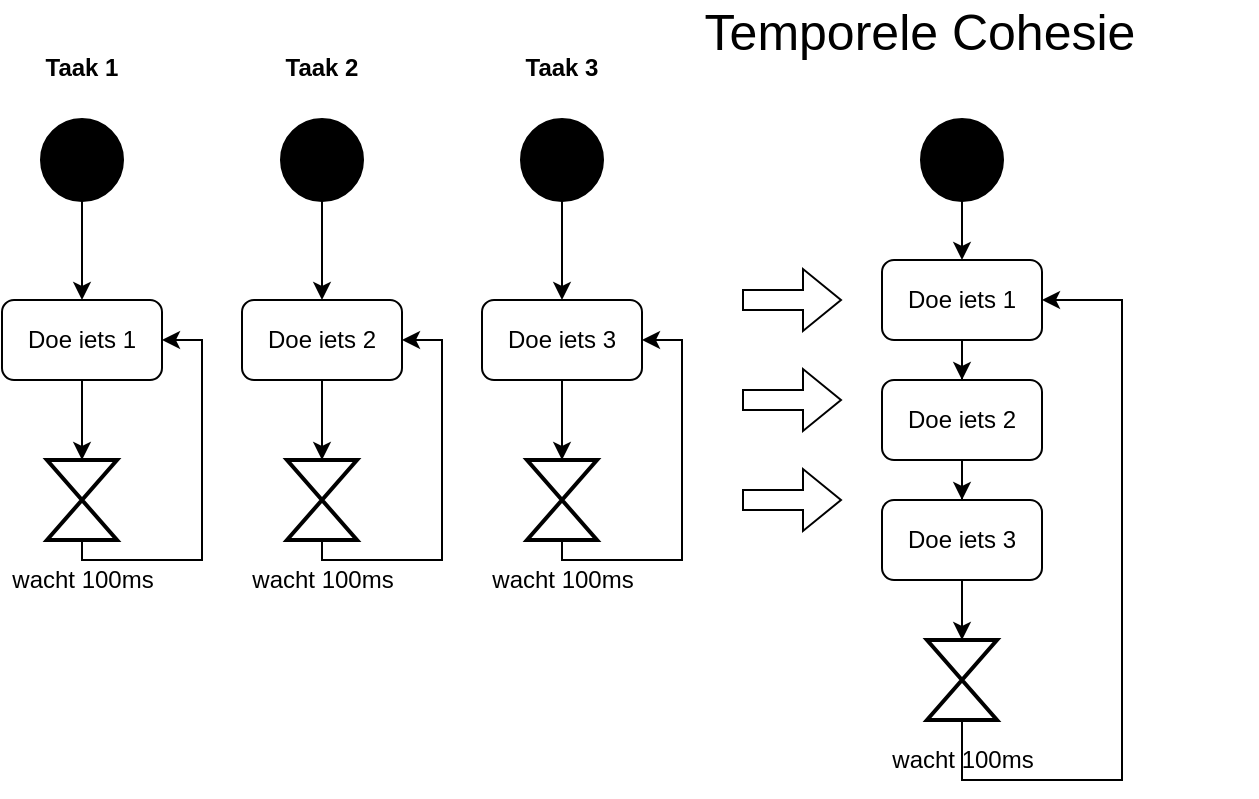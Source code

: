 <mxfile version="22.0.2" type="device" pages="6">
  <diagram name="TemporeleCohesie" id="BZma9XjMyDrzTDyw7kA4">
    <mxGraphModel dx="1012" dy="1168" grid="1" gridSize="10" guides="1" tooltips="1" connect="1" arrows="1" fold="1" page="1" pageScale="1" pageWidth="827" pageHeight="1169" math="0" shadow="0">
      <root>
        <mxCell id="0" />
        <mxCell id="1" parent="0" />
        <mxCell id="Gk9yU1TFMi6LtBInkuj8-11" value="Doe iets 1" style="rounded=1;whiteSpace=wrap;html=1;" parent="1" vertex="1">
          <mxGeometry x="80" y="160" width="80" height="40" as="geometry" />
        </mxCell>
        <mxCell id="Gk9yU1TFMi6LtBInkuj8-16" style="edgeStyle=orthogonalEdgeStyle;rounded=0;orthogonalLoop=1;jettySize=auto;html=1;" parent="1" source="Gk9yU1TFMi6LtBInkuj8-12" target="Gk9yU1TFMi6LtBInkuj8-11" edge="1">
          <mxGeometry relative="1" as="geometry">
            <mxPoint x="210" y="180" as="targetPoint" />
            <Array as="points">
              <mxPoint x="120" y="290" />
              <mxPoint x="180" y="290" />
              <mxPoint x="180" y="180" />
            </Array>
          </mxGeometry>
        </mxCell>
        <mxCell id="Gk9yU1TFMi6LtBInkuj8-12" value="wacht 100ms" style="html=1;shape=mxgraph.sysml.timeEvent;strokeWidth=2;verticalLabelPosition=bottom;verticalAlignment=top;" parent="1" vertex="1">
          <mxGeometry x="102.5" y="240" width="35" height="40" as="geometry" />
        </mxCell>
        <mxCell id="Gk9yU1TFMi6LtBInkuj8-13" style="edgeStyle=orthogonalEdgeStyle;rounded=0;orthogonalLoop=1;jettySize=auto;html=1;" parent="1" source="Gk9yU1TFMi6LtBInkuj8-14" target="Gk9yU1TFMi6LtBInkuj8-11" edge="1">
          <mxGeometry relative="1" as="geometry" />
        </mxCell>
        <mxCell id="Gk9yU1TFMi6LtBInkuj8-14" value="" style="shape=ellipse;html=1;fillColor=strokeColor;strokeWidth=2;verticalLabelPosition=bottom;verticalAlignment=top;perimeter=ellipsePerimeter;" parent="1" vertex="1">
          <mxGeometry x="100" y="70" width="40" height="40" as="geometry" />
        </mxCell>
        <mxCell id="Gk9yU1TFMi6LtBInkuj8-15" style="edgeStyle=orthogonalEdgeStyle;rounded=0;orthogonalLoop=1;jettySize=auto;html=1;" parent="1" source="Gk9yU1TFMi6LtBInkuj8-11" target="Gk9yU1TFMi6LtBInkuj8-12" edge="1">
          <mxGeometry relative="1" as="geometry">
            <mxPoint x="130" y="110" as="sourcePoint" />
            <mxPoint x="130" y="170" as="targetPoint" />
          </mxGeometry>
        </mxCell>
        <mxCell id="Gk9yU1TFMi6LtBInkuj8-17" value="Doe iets 2" style="rounded=1;whiteSpace=wrap;html=1;" parent="1" vertex="1">
          <mxGeometry x="200" y="160" width="80" height="40" as="geometry" />
        </mxCell>
        <mxCell id="Gk9yU1TFMi6LtBInkuj8-18" style="edgeStyle=orthogonalEdgeStyle;rounded=0;orthogonalLoop=1;jettySize=auto;html=1;" parent="1" source="Gk9yU1TFMi6LtBInkuj8-19" target="Gk9yU1TFMi6LtBInkuj8-17" edge="1">
          <mxGeometry relative="1" as="geometry">
            <mxPoint x="330" y="180" as="targetPoint" />
            <Array as="points">
              <mxPoint x="240" y="290" />
              <mxPoint x="300" y="290" />
              <mxPoint x="300" y="180" />
            </Array>
          </mxGeometry>
        </mxCell>
        <mxCell id="Gk9yU1TFMi6LtBInkuj8-19" value="wacht 100ms" style="html=1;shape=mxgraph.sysml.timeEvent;strokeWidth=2;verticalLabelPosition=bottom;verticalAlignment=top;" parent="1" vertex="1">
          <mxGeometry x="222.5" y="240" width="35" height="40" as="geometry" />
        </mxCell>
        <mxCell id="Gk9yU1TFMi6LtBInkuj8-20" style="edgeStyle=orthogonalEdgeStyle;rounded=0;orthogonalLoop=1;jettySize=auto;html=1;" parent="1" source="Gk9yU1TFMi6LtBInkuj8-21" target="Gk9yU1TFMi6LtBInkuj8-17" edge="1">
          <mxGeometry relative="1" as="geometry" />
        </mxCell>
        <mxCell id="Gk9yU1TFMi6LtBInkuj8-21" value="" style="shape=ellipse;html=1;fillColor=strokeColor;strokeWidth=2;verticalLabelPosition=bottom;verticalAlignment=top;perimeter=ellipsePerimeter;" parent="1" vertex="1">
          <mxGeometry x="220" y="70" width="40" height="40" as="geometry" />
        </mxCell>
        <mxCell id="Gk9yU1TFMi6LtBInkuj8-22" style="edgeStyle=orthogonalEdgeStyle;rounded=0;orthogonalLoop=1;jettySize=auto;html=1;" parent="1" source="Gk9yU1TFMi6LtBInkuj8-17" target="Gk9yU1TFMi6LtBInkuj8-19" edge="1">
          <mxGeometry relative="1" as="geometry">
            <mxPoint x="250" y="110" as="sourcePoint" />
            <mxPoint x="250" y="170" as="targetPoint" />
          </mxGeometry>
        </mxCell>
        <mxCell id="Gk9yU1TFMi6LtBInkuj8-23" value="Doe iets 3" style="rounded=1;whiteSpace=wrap;html=1;" parent="1" vertex="1">
          <mxGeometry x="320" y="160" width="80" height="40" as="geometry" />
        </mxCell>
        <mxCell id="Gk9yU1TFMi6LtBInkuj8-24" style="edgeStyle=orthogonalEdgeStyle;rounded=0;orthogonalLoop=1;jettySize=auto;html=1;" parent="1" source="Gk9yU1TFMi6LtBInkuj8-25" target="Gk9yU1TFMi6LtBInkuj8-23" edge="1">
          <mxGeometry relative="1" as="geometry">
            <mxPoint x="450" y="180" as="targetPoint" />
            <Array as="points">
              <mxPoint x="360" y="290" />
              <mxPoint x="420" y="290" />
              <mxPoint x="420" y="180" />
            </Array>
          </mxGeometry>
        </mxCell>
        <mxCell id="Gk9yU1TFMi6LtBInkuj8-25" value="wacht 100ms" style="html=1;shape=mxgraph.sysml.timeEvent;strokeWidth=2;verticalLabelPosition=bottom;verticalAlignment=top;" parent="1" vertex="1">
          <mxGeometry x="342.5" y="240" width="35" height="40" as="geometry" />
        </mxCell>
        <mxCell id="Gk9yU1TFMi6LtBInkuj8-26" style="edgeStyle=orthogonalEdgeStyle;rounded=0;orthogonalLoop=1;jettySize=auto;html=1;" parent="1" source="Gk9yU1TFMi6LtBInkuj8-27" target="Gk9yU1TFMi6LtBInkuj8-23" edge="1">
          <mxGeometry relative="1" as="geometry" />
        </mxCell>
        <mxCell id="Gk9yU1TFMi6LtBInkuj8-27" value="" style="shape=ellipse;html=1;fillColor=strokeColor;strokeWidth=2;verticalLabelPosition=bottom;verticalAlignment=top;perimeter=ellipsePerimeter;" parent="1" vertex="1">
          <mxGeometry x="340" y="70" width="40" height="40" as="geometry" />
        </mxCell>
        <mxCell id="Gk9yU1TFMi6LtBInkuj8-28" style="edgeStyle=orthogonalEdgeStyle;rounded=0;orthogonalLoop=1;jettySize=auto;html=1;" parent="1" source="Gk9yU1TFMi6LtBInkuj8-23" target="Gk9yU1TFMi6LtBInkuj8-25" edge="1">
          <mxGeometry relative="1" as="geometry">
            <mxPoint x="370" y="110" as="sourcePoint" />
            <mxPoint x="370" y="170" as="targetPoint" />
          </mxGeometry>
        </mxCell>
        <mxCell id="Gk9yU1TFMi6LtBInkuj8-29" value="&lt;font style=&quot;font-size: 25px;&quot;&gt;Temporele Cohesie&lt;/font&gt;" style="text;html=1;strokeColor=none;fillColor=none;align=center;verticalAlign=middle;whiteSpace=wrap;rounded=0;" parent="1" vertex="1">
          <mxGeometry x="370" y="10" width="337.5" height="30" as="geometry" />
        </mxCell>
        <mxCell id="Gk9yU1TFMi6LtBInkuj8-32" value="" style="shape=flexArrow;endArrow=classic;html=1;rounded=0;" parent="1" edge="1">
          <mxGeometry width="50" height="50" relative="1" as="geometry">
            <mxPoint x="450" y="160" as="sourcePoint" />
            <mxPoint x="500" y="160" as="targetPoint" />
          </mxGeometry>
        </mxCell>
        <mxCell id="Gk9yU1TFMi6LtBInkuj8-33" value="Doe iets 1" style="rounded=1;whiteSpace=wrap;html=1;" parent="1" vertex="1">
          <mxGeometry x="520" y="140" width="80" height="40" as="geometry" />
        </mxCell>
        <mxCell id="Gk9yU1TFMi6LtBInkuj8-34" style="edgeStyle=orthogonalEdgeStyle;rounded=0;orthogonalLoop=1;jettySize=auto;html=1;" parent="1" source="Gk9yU1TFMi6LtBInkuj8-35" target="Gk9yU1TFMi6LtBInkuj8-33" edge="1">
          <mxGeometry relative="1" as="geometry">
            <mxPoint x="720" y="180" as="targetPoint" />
            <Array as="points">
              <mxPoint x="560" y="400" />
              <mxPoint x="640" y="400" />
              <mxPoint x="640" y="160" />
            </Array>
          </mxGeometry>
        </mxCell>
        <mxCell id="Gk9yU1TFMi6LtBInkuj8-35" value="wacht 100ms" style="html=1;shape=mxgraph.sysml.timeEvent;strokeWidth=2;verticalLabelPosition=bottom;verticalAlignment=top;" parent="1" vertex="1">
          <mxGeometry x="542.5" y="330" width="35" height="40" as="geometry" />
        </mxCell>
        <mxCell id="Gk9yU1TFMi6LtBInkuj8-36" style="edgeStyle=orthogonalEdgeStyle;rounded=0;orthogonalLoop=1;jettySize=auto;html=1;" parent="1" source="Gk9yU1TFMi6LtBInkuj8-37" target="Gk9yU1TFMi6LtBInkuj8-33" edge="1">
          <mxGeometry relative="1" as="geometry" />
        </mxCell>
        <mxCell id="Gk9yU1TFMi6LtBInkuj8-37" value="" style="shape=ellipse;html=1;fillColor=strokeColor;strokeWidth=2;verticalLabelPosition=bottom;verticalAlignment=top;perimeter=ellipsePerimeter;" parent="1" vertex="1">
          <mxGeometry x="540" y="70" width="40" height="40" as="geometry" />
        </mxCell>
        <mxCell id="Gk9yU1TFMi6LtBInkuj8-39" value="" style="shape=flexArrow;endArrow=classic;html=1;rounded=0;" parent="1" edge="1">
          <mxGeometry width="50" height="50" relative="1" as="geometry">
            <mxPoint x="450" y="210" as="sourcePoint" />
            <mxPoint x="500" y="210" as="targetPoint" />
          </mxGeometry>
        </mxCell>
        <mxCell id="Gk9yU1TFMi6LtBInkuj8-40" value="" style="shape=flexArrow;endArrow=classic;html=1;rounded=0;" parent="1" edge="1">
          <mxGeometry width="50" height="50" relative="1" as="geometry">
            <mxPoint x="450" y="260" as="sourcePoint" />
            <mxPoint x="500" y="260" as="targetPoint" />
          </mxGeometry>
        </mxCell>
        <mxCell id="Gk9yU1TFMi6LtBInkuj8-41" value="Doe iets 2" style="rounded=1;whiteSpace=wrap;html=1;" parent="1" vertex="1">
          <mxGeometry x="520" y="200" width="80" height="40" as="geometry" />
        </mxCell>
        <mxCell id="Gk9yU1TFMi6LtBInkuj8-45" style="edgeStyle=orthogonalEdgeStyle;rounded=0;orthogonalLoop=1;jettySize=auto;html=1;" parent="1" source="Gk9yU1TFMi6LtBInkuj8-42" target="Gk9yU1TFMi6LtBInkuj8-35" edge="1">
          <mxGeometry relative="1" as="geometry" />
        </mxCell>
        <mxCell id="Gk9yU1TFMi6LtBInkuj8-42" value="Doe iets 3" style="rounded=1;whiteSpace=wrap;html=1;" parent="1" vertex="1">
          <mxGeometry x="520" y="260" width="80" height="40" as="geometry" />
        </mxCell>
        <mxCell id="Gk9yU1TFMi6LtBInkuj8-43" style="edgeStyle=orthogonalEdgeStyle;rounded=0;orthogonalLoop=1;jettySize=auto;html=1;" parent="1" source="Gk9yU1TFMi6LtBInkuj8-33" target="Gk9yU1TFMi6LtBInkuj8-41" edge="1">
          <mxGeometry relative="1" as="geometry">
            <mxPoint x="570" y="100" as="sourcePoint" />
            <mxPoint x="570" y="150" as="targetPoint" />
          </mxGeometry>
        </mxCell>
        <mxCell id="Gk9yU1TFMi6LtBInkuj8-44" style="edgeStyle=orthogonalEdgeStyle;rounded=0;orthogonalLoop=1;jettySize=auto;html=1;" parent="1" source="Gk9yU1TFMi6LtBInkuj8-41" target="Gk9yU1TFMi6LtBInkuj8-42" edge="1">
          <mxGeometry relative="1" as="geometry">
            <mxPoint x="570" y="190" as="sourcePoint" />
            <mxPoint x="570" y="210" as="targetPoint" />
          </mxGeometry>
        </mxCell>
        <mxCell id="Yk0ZhhPoenipkNx6Nanc-1" value="Taak 1" style="text;html=1;strokeColor=none;fillColor=none;align=center;verticalAlign=middle;whiteSpace=wrap;rounded=0;fontStyle=1" parent="1" vertex="1">
          <mxGeometry x="90" y="29" width="60" height="30" as="geometry" />
        </mxCell>
        <mxCell id="Yk0ZhhPoenipkNx6Nanc-2" value="Taak 2" style="text;html=1;strokeColor=none;fillColor=none;align=center;verticalAlign=middle;whiteSpace=wrap;rounded=0;fontStyle=1" parent="1" vertex="1">
          <mxGeometry x="210" y="29" width="60" height="30" as="geometry" />
        </mxCell>
        <mxCell id="Yk0ZhhPoenipkNx6Nanc-3" value="Taak 3" style="text;html=1;strokeColor=none;fillColor=none;align=center;verticalAlign=middle;whiteSpace=wrap;rounded=0;fontStyle=1" parent="1" vertex="1">
          <mxGeometry x="330" y="29" width="60" height="30" as="geometry" />
        </mxCell>
      </root>
    </mxGraphModel>
  </diagram>
  <diagram id="y0pSo96D-O24oXXkt14X" name="ControlCohesie">
    <mxGraphModel dx="1012" dy="1168" grid="1" gridSize="10" guides="1" tooltips="1" connect="1" arrows="1" fold="1" page="1" pageScale="1" pageWidth="827" pageHeight="1169" math="0" shadow="0">
      <root>
        <mxCell id="0" />
        <mxCell id="1" parent="0" />
        <mxCell id="4x0btgJ7qerIztIjEIeF-5" value="" style="shape=ellipse;html=1;fillColor=strokeColor;strokeWidth=2;verticalLabelPosition=bottom;verticalAlignment=top;perimeter=ellipsePerimeter;" parent="1" vertex="1">
          <mxGeometry x="100" y="70" width="40" height="40" as="geometry" />
        </mxCell>
        <mxCell id="4x0btgJ7qerIztIjEIeF-6" style="edgeStyle=orthogonalEdgeStyle;rounded=0;orthogonalLoop=1;jettySize=auto;html=1;" parent="1" source="4x0btgJ7qerIztIjEIeF-5" target="RU8MTfbqswDSJtg8peFZ-5" edge="1">
          <mxGeometry relative="1" as="geometry">
            <mxPoint x="120" y="200" as="sourcePoint" />
            <mxPoint x="120" y="150" as="targetPoint" />
          </mxGeometry>
        </mxCell>
        <mxCell id="4x0btgJ7qerIztIjEIeF-19" value="&lt;font style=&quot;font-size: 25px;&quot;&gt;Control Cohesie&lt;/font&gt;" style="text;html=1;strokeColor=none;fillColor=none;align=center;verticalAlign=middle;whiteSpace=wrap;rounded=0;" parent="1" vertex="1">
          <mxGeometry x="280" y="10" width="337.5" height="30" as="geometry" />
        </mxCell>
        <mxCell id="RU8MTfbqswDSJtg8peFZ-1" value="StravaTaak" style="text;html=1;strokeColor=none;fillColor=none;align=center;verticalAlign=middle;whiteSpace=wrap;rounded=0;fontStyle=1" parent="1" vertex="1">
          <mxGeometry x="90" y="29" width="60" height="30" as="geometry" />
        </mxCell>
        <mxCell id="RU8MTfbqswDSJtg8peFZ-2" style="edgeStyle=orthogonalEdgeStyle;rounded=0;orthogonalLoop=1;jettySize=auto;html=1;" parent="1" source="RU8MTfbqswDSJtg8peFZ-3" target="RU8MTfbqswDSJtg8peFZ-12" edge="1">
          <mxGeometry relative="1" as="geometry">
            <mxPoint x="290" y="160" as="targetPoint" />
          </mxGeometry>
        </mxCell>
        <mxCell id="RU8MTfbqswDSJtg8peFZ-3" value="" style="shape=ellipse;html=1;fillColor=strokeColor;strokeWidth=2;verticalLabelPosition=bottom;verticalAlignment=top;perimeter=ellipsePerimeter;" parent="1" vertex="1">
          <mxGeometry x="270" y="70" width="40" height="40" as="geometry" />
        </mxCell>
        <mxCell id="RU8MTfbqswDSJtg8peFZ-4" value="GpsMeetTaak" style="text;html=1;strokeColor=none;fillColor=none;align=center;verticalAlign=middle;whiteSpace=wrap;rounded=0;fontStyle=1" parent="1" vertex="1">
          <mxGeometry x="260" y="29" width="60" height="30" as="geometry" />
        </mxCell>
        <mxCell id="RU8MTfbqswDSJtg8peFZ-9" style="edgeStyle=orthogonalEdgeStyle;rounded=0;orthogonalLoop=1;jettySize=auto;html=1;" parent="1" source="RU8MTfbqswDSJtg8peFZ-5" target="RU8MTfbqswDSJtg8peFZ-8" edge="1">
          <mxGeometry relative="1" as="geometry" />
        </mxCell>
        <mxCell id="RU8MTfbqswDSJtg8peFZ-5" value="meetGpsLocatie" style="html=1;shape=mxgraph.sysml.sendSigAct;strokeWidth=2;whiteSpace=wrap;align=center;" parent="1" vertex="1">
          <mxGeometry x="70" y="180" width="100" height="60" as="geometry" />
        </mxCell>
        <mxCell id="RU8MTfbqswDSJtg8peFZ-11" style="edgeStyle=orthogonalEdgeStyle;rounded=0;orthogonalLoop=1;jettySize=auto;html=1;" parent="1" source="RU8MTfbqswDSJtg8peFZ-6" target="RU8MTfbqswDSJtg8peFZ-5" edge="1">
          <mxGeometry relative="1" as="geometry">
            <mxPoint x="20" y="210" as="targetPoint" />
            <Array as="points">
              <mxPoint x="30" y="370" />
              <mxPoint x="30" y="210" />
            </Array>
          </mxGeometry>
        </mxCell>
        <mxCell id="RU8MTfbqswDSJtg8peFZ-6" value="sla gps locatie op" style="rounded=1;whiteSpace=wrap;html=1;" parent="1" vertex="1">
          <mxGeometry x="55" y="350" width="130" height="40" as="geometry" />
        </mxCell>
        <mxCell id="RU8MTfbqswDSJtg8peFZ-10" style="edgeStyle=orthogonalEdgeStyle;rounded=0;orthogonalLoop=1;jettySize=auto;html=1;" parent="1" source="RU8MTfbqswDSJtg8peFZ-8" target="RU8MTfbqswDSJtg8peFZ-6" edge="1">
          <mxGeometry relative="1" as="geometry" />
        </mxCell>
        <mxCell id="RU8MTfbqswDSJtg8peFZ-8" value="gpsLocatie&lt;br&gt;Gemeten" style="html=1;shape=mxgraph.sysml.accEvent;strokeWidth=2;whiteSpace=wrap;align=center;flipH=1;" parent="1" vertex="1">
          <mxGeometry x="70" y="270" width="100" height="60" as="geometry" />
        </mxCell>
        <mxCell id="RU8MTfbqswDSJtg8peFZ-14" style="edgeStyle=orthogonalEdgeStyle;rounded=0;orthogonalLoop=1;jettySize=auto;html=1;" parent="1" source="RU8MTfbqswDSJtg8peFZ-12" target="vOyjektBJbWDfPl2mSbG-15" edge="1">
          <mxGeometry relative="1" as="geometry">
            <mxPoint x="290" y="260" as="targetPoint" />
          </mxGeometry>
        </mxCell>
        <mxCell id="RU8MTfbqswDSJtg8peFZ-12" value="meetGpsLocatie" style="html=1;shape=mxgraph.sysml.accEvent;strokeWidth=2;whiteSpace=wrap;align=center;" parent="1" vertex="1">
          <mxGeometry x="220" y="180" width="140" height="60" as="geometry" />
        </mxCell>
        <mxCell id="RU8MTfbqswDSJtg8peFZ-15" style="edgeStyle=orthogonalEdgeStyle;rounded=0;orthogonalLoop=1;jettySize=auto;html=1;" parent="1" source="RU8MTfbqswDSJtg8peFZ-13" target="RU8MTfbqswDSJtg8peFZ-12" edge="1">
          <mxGeometry relative="1" as="geometry">
            <mxPoint x="410" y="210" as="targetPoint" />
            <Array as="points">
              <mxPoint x="390" y="430" />
              <mxPoint x="390" y="210" />
            </Array>
          </mxGeometry>
        </mxCell>
        <mxCell id="RU8MTfbqswDSJtg8peFZ-13" value="gpsLocatie&lt;br style=&quot;border-color: var(--border-color);&quot;&gt;Gemeten" style="html=1;shape=mxgraph.sysml.sendSigAct;strokeWidth=2;whiteSpace=wrap;align=center;flipH=1;" parent="1" vertex="1">
          <mxGeometry x="240" y="400" width="100" height="60" as="geometry" />
        </mxCell>
        <mxCell id="vOyjektBJbWDfPl2mSbG-1" value="" style="shape=flexArrow;endArrow=classic;html=1;rounded=0;" parent="1" edge="1">
          <mxGeometry width="50" height="50" relative="1" as="geometry">
            <mxPoint x="430" y="159.5" as="sourcePoint" />
            <mxPoint x="480" y="159.5" as="targetPoint" />
          </mxGeometry>
        </mxCell>
        <mxCell id="vOyjektBJbWDfPl2mSbG-2" value="" style="shape=flexArrow;endArrow=classic;html=1;rounded=0;" parent="1" edge="1">
          <mxGeometry width="50" height="50" relative="1" as="geometry">
            <mxPoint x="430" y="209.5" as="sourcePoint" />
            <mxPoint x="480" y="209.5" as="targetPoint" />
          </mxGeometry>
        </mxCell>
        <mxCell id="vOyjektBJbWDfPl2mSbG-3" value="" style="shape=flexArrow;endArrow=classic;html=1;rounded=0;" parent="1" edge="1">
          <mxGeometry width="50" height="50" relative="1" as="geometry">
            <mxPoint x="430" y="259.5" as="sourcePoint" />
            <mxPoint x="480" y="259.5" as="targetPoint" />
          </mxGeometry>
        </mxCell>
        <mxCell id="vOyjektBJbWDfPl2mSbG-4" value="" style="shape=ellipse;html=1;fillColor=strokeColor;strokeWidth=2;verticalLabelPosition=bottom;verticalAlignment=top;perimeter=ellipsePerimeter;" parent="1" vertex="1">
          <mxGeometry x="590" y="70.5" width="40" height="40" as="geometry" />
        </mxCell>
        <mxCell id="vOyjektBJbWDfPl2mSbG-5" style="edgeStyle=orthogonalEdgeStyle;rounded=0;orthogonalLoop=1;jettySize=auto;html=1;" parent="1" source="vOyjektBJbWDfPl2mSbG-4" target="vOyjektBJbWDfPl2mSbG-13" edge="1">
          <mxGeometry relative="1" as="geometry">
            <mxPoint x="610" y="200.5" as="sourcePoint" />
            <mxPoint x="610" y="180.5" as="targetPoint" />
          </mxGeometry>
        </mxCell>
        <mxCell id="vOyjektBJbWDfPl2mSbG-6" value="StravaTaak" style="text;html=1;strokeColor=none;fillColor=none;align=center;verticalAlign=middle;whiteSpace=wrap;rounded=0;fontStyle=1" parent="1" vertex="1">
          <mxGeometry x="580" y="29.5" width="60" height="30" as="geometry" />
        </mxCell>
        <mxCell id="vOyjektBJbWDfPl2mSbG-9" style="edgeStyle=orthogonalEdgeStyle;rounded=0;orthogonalLoop=1;jettySize=auto;html=1;" parent="1" source="vOyjektBJbWDfPl2mSbG-10" target="vOyjektBJbWDfPl2mSbG-13" edge="1">
          <mxGeometry relative="1" as="geometry">
            <mxPoint x="560" y="150" as="targetPoint" />
            <Array as="points">
              <mxPoint x="520" y="290" />
              <mxPoint x="520" y="200" />
            </Array>
          </mxGeometry>
        </mxCell>
        <mxCell id="vOyjektBJbWDfPl2mSbG-10" value="sla gps locatie op" style="rounded=1;whiteSpace=wrap;html=1;" parent="1" vertex="1">
          <mxGeometry x="545" y="270" width="130" height="40" as="geometry" />
        </mxCell>
        <mxCell id="vOyjektBJbWDfPl2mSbG-14" style="edgeStyle=orthogonalEdgeStyle;rounded=0;orthogonalLoop=1;jettySize=auto;html=1;" parent="1" source="vOyjektBJbWDfPl2mSbG-13" target="vOyjektBJbWDfPl2mSbG-10" edge="1">
          <mxGeometry relative="1" as="geometry" />
        </mxCell>
        <mxCell id="vOyjektBJbWDfPl2mSbG-13" value="gps locatie meten" style="html=1;shape=mxgraph.sysml.callBehAct;whiteSpace=wrap;align=center;verticalAlign=top;" parent="1" vertex="1">
          <mxGeometry x="555" y="180" width="110" height="50.5" as="geometry" />
        </mxCell>
        <mxCell id="vOyjektBJbWDfPl2mSbG-16" value="" style="edgeStyle=orthogonalEdgeStyle;rounded=0;orthogonalLoop=1;jettySize=auto;html=1;" parent="1" source="vOyjektBJbWDfPl2mSbG-17" target="RU8MTfbqswDSJtg8peFZ-13" edge="1">
          <mxGeometry relative="1" as="geometry">
            <mxPoint x="290" y="360" as="sourcePoint" />
          </mxGeometry>
        </mxCell>
        <mxCell id="vOyjektBJbWDfPl2mSbG-15" value="wacht op 4 satteliet signalen" style="rounded=1;whiteSpace=wrap;html=1;" parent="1" vertex="1">
          <mxGeometry x="225" y="270" width="130" height="40" as="geometry" />
        </mxCell>
        <mxCell id="vOyjektBJbWDfPl2mSbG-17" value="bereken daaruit de gps coordinaten" style="rounded=1;whiteSpace=wrap;html=1;" parent="1" vertex="1">
          <mxGeometry x="225" y="330" width="130" height="40" as="geometry" />
        </mxCell>
        <mxCell id="vOyjektBJbWDfPl2mSbG-18" style="edgeStyle=orthogonalEdgeStyle;rounded=0;orthogonalLoop=1;jettySize=auto;html=1;" parent="1" source="vOyjektBJbWDfPl2mSbG-15" target="vOyjektBJbWDfPl2mSbG-17" edge="1">
          <mxGeometry relative="1" as="geometry">
            <mxPoint x="300" y="250" as="sourcePoint" />
            <mxPoint x="300" y="280" as="targetPoint" />
          </mxGeometry>
        </mxCell>
      </root>
    </mxGraphModel>
  </diagram>
  <diagram name="VoorSequentieleCohesie" id="rGdNZRVUcnXJCPYfrXHd">
    <mxGraphModel dx="1012" dy="1168" grid="1" gridSize="10" guides="1" tooltips="1" connect="1" arrows="1" fold="1" page="1" pageScale="1" pageWidth="827" pageHeight="1169" math="0" shadow="0">
      <root>
        <mxCell id="vJjqL0Vc4sMGKjye0wrd-0" />
        <mxCell id="vJjqL0Vc4sMGKjye0wrd-1" parent="vJjqL0Vc4sMGKjye0wrd-0" />
        <mxCell id="Qh_1hYsIYVlPAly80deb-17" value="&lt;p style=&quot;margin:0px;margin-top:4px;margin-left:7px;text-align:left;&quot;&gt;&lt;b&gt;ad&lt;/b&gt;&amp;nbsp;PrintingMenu&lt;/p&gt;" style="html=1;shape=mxgraph.sysml.package;overflow=fill;labelX=108.62;strokeWidth=2;align=center;" vertex="1" parent="vJjqL0Vc4sMGKjye0wrd-1">
          <mxGeometry x="210" y="440" width="400" height="540" as="geometry" />
        </mxCell>
        <mxCell id="HZa8kSMv2711UcrtjdXB-11" value="" style="rounded=0;whiteSpace=wrap;html=1;" parent="vJjqL0Vc4sMGKjye0wrd-1" vertex="1">
          <mxGeometry x="230" y="640.5" width="320" height="210" as="geometry" />
        </mxCell>
        <mxCell id="vJjqL0Vc4sMGKjye0wrd-4" value="&lt;font style=&quot;font-size: 25px;&quot;&gt;Situatie vóór toepassen van Sequentiele Cohesie&lt;/font&gt;" style="text;html=1;strokeColor=none;fillColor=none;align=center;verticalAlign=middle;whiteSpace=wrap;rounded=0;" parent="vJjqL0Vc4sMGKjye0wrd-1" vertex="1">
          <mxGeometry x="130" y="10" width="564.5" height="30" as="geometry" />
        </mxCell>
        <mxCell id="ND_XUt-bZqxdzT_sFGYl-32" value="" style="shape=ellipse;html=1;fillColor=strokeColor;strokeWidth=2;verticalLabelPosition=bottom;verticalAlignment=top;perimeter=ellipsePerimeter;" parent="vJjqL0Vc4sMGKjye0wrd-1" vertex="1">
          <mxGeometry x="440" y="458" width="40" height="40" as="geometry" />
        </mxCell>
        <mxCell id="ND_XUt-bZqxdzT_sFGYl-33" style="edgeStyle=orthogonalEdgeStyle;rounded=1;orthogonalLoop=1;jettySize=auto;html=1;" parent="vJjqL0Vc4sMGKjye0wrd-1" source="ND_XUt-bZqxdzT_sFGYl-32" target="ND_XUt-bZqxdzT_sFGYl-49" edge="1">
          <mxGeometry relative="1" as="geometry">
            <mxPoint x="460" y="588" as="sourcePoint" />
            <mxPoint x="460" y="528" as="targetPoint" />
          </mxGeometry>
        </mxCell>
        <mxCell id="HZa8kSMv2711UcrtjdXB-1" style="edgeStyle=orthogonalEdgeStyle;rounded=1;orthogonalLoop=1;jettySize=auto;html=1;" parent="vJjqL0Vc4sMGKjye0wrd-1" source="ND_XUt-bZqxdzT_sFGYl-35" target="ND_XUt-bZqxdzT_sFGYl-52" edge="1">
          <mxGeometry relative="1" as="geometry" />
        </mxCell>
        <mxCell id="ND_XUt-bZqxdzT_sFGYl-35" value="bepaal het start tijdstip" style="rounded=1;whiteSpace=wrap;html=1;" parent="vJjqL0Vc4sMGKjye0wrd-1" vertex="1">
          <mxGeometry x="410" y="598" width="100" height="32.5" as="geometry" />
        </mxCell>
        <mxCell id="HZa8kSMv2711UcrtjdXB-3" style="edgeStyle=orthogonalEdgeStyle;rounded=1;orthogonalLoop=1;jettySize=auto;html=1;" parent="vJjqL0Vc4sMGKjye0wrd-1" source="ND_XUt-bZqxdzT_sFGYl-37" target="HZa8kSMv2711UcrtjdXB-2" edge="1">
          <mxGeometry relative="1" as="geometry" />
        </mxCell>
        <mxCell id="ND_XUt-bZqxdzT_sFGYl-37" value="AbortButton &lt;br&gt;Pressed" style="html=1;shape=mxgraph.sysml.accEvent;strokeWidth=2;whiteSpace=wrap;align=center;" parent="vJjqL0Vc4sMGKjye0wrd-1" vertex="1">
          <mxGeometry x="400" y="800.5" width="120" height="40" as="geometry" />
        </mxCell>
        <mxCell id="ND_XUt-bZqxdzT_sFGYl-40" value="" style="edgeStyle=orthogonalEdgeStyle;rounded=1;orthogonalLoop=1;jettySize=auto;html=1;" parent="vJjqL0Vc4sMGKjye0wrd-1" source="7KeT0d8JTCPNlmTSEAdi-1" target="ND_XUt-bZqxdzT_sFGYl-49" edge="1">
          <mxGeometry x="-0.714" y="-10" relative="1" as="geometry">
            <mxPoint x="480" y="950.5" as="sourcePoint" />
            <Array as="points">
              <mxPoint x="580" y="950.5" />
              <mxPoint x="580" y="548.5" />
            </Array>
            <mxPoint as="offset" />
          </mxGeometry>
        </mxCell>
        <mxCell id="ND_XUt-bZqxdzT_sFGYl-48" style="edgeStyle=orthogonalEdgeStyle;rounded=1;orthogonalLoop=1;jettySize=auto;html=1;" parent="vJjqL0Vc4sMGKjye0wrd-1" source="ND_XUt-bZqxdzT_sFGYl-49" target="ND_XUt-bZqxdzT_sFGYl-35" edge="1">
          <mxGeometry relative="1" as="geometry" />
        </mxCell>
        <mxCell id="ND_XUt-bZqxdzT_sFGYl-49" value="startPrintingMenu" style="html=1;shape=mxgraph.sysml.accEvent;strokeWidth=2;whiteSpace=wrap;align=center;" parent="vJjqL0Vc4sMGKjye0wrd-1" vertex="1">
          <mxGeometry x="380" y="528" width="160" height="40" as="geometry" />
        </mxCell>
        <mxCell id="HZa8kSMv2711UcrtjdXB-6" style="edgeStyle=orthogonalEdgeStyle;rounded=1;orthogonalLoop=1;jettySize=auto;html=1;" parent="vJjqL0Vc4sMGKjye0wrd-1" source="ND_XUt-bZqxdzT_sFGYl-52" target="HZa8kSMv2711UcrtjdXB-7" edge="1">
          <mxGeometry relative="1" as="geometry">
            <mxPoint x="330" y="650.5" as="targetPoint" />
          </mxGeometry>
        </mxCell>
        <mxCell id="ND_XUt-bZqxdzT_sFGYl-52" value="display het Printing Menu, inclusief de verstreken tijd" style="rounded=1;whiteSpace=wrap;html=1;" parent="vJjqL0Vc4sMGKjye0wrd-1" vertex="1">
          <mxGeometry x="375" y="660.5" width="170" height="32.5" as="geometry" />
        </mxCell>
        <mxCell id="7KeT0d8JTCPNlmTSEAdi-3" style="edgeStyle=orthogonalEdgeStyle;rounded=1;orthogonalLoop=1;jettySize=auto;html=1;" parent="vJjqL0Vc4sMGKjye0wrd-1" source="ND_XUt-bZqxdzT_sFGYl-53" target="7KeT0d8JTCPNlmTSEAdi-1" edge="1">
          <mxGeometry relative="1" as="geometry">
            <mxPoint x="440" y="950.5" as="targetPoint" />
            <Array as="points">
              <mxPoint x="304" y="950.5" />
            </Array>
          </mxGeometry>
        </mxCell>
        <mxCell id="ND_XUt-bZqxdzT_sFGYl-53" value="PrintenKlaar" style="html=1;shape=mxgraph.sysml.accEvent;strokeWidth=2;whiteSpace=wrap;align=center;" parent="vJjqL0Vc4sMGKjye0wrd-1" vertex="1">
          <mxGeometry x="244" y="800.5" width="120" height="40" as="geometry" />
        </mxCell>
        <mxCell id="7KeT0d8JTCPNlmTSEAdi-2" style="edgeStyle=orthogonalEdgeStyle;rounded=1;orthogonalLoop=1;jettySize=auto;html=1;" parent="vJjqL0Vc4sMGKjye0wrd-1" source="HZa8kSMv2711UcrtjdXB-2" edge="1">
          <mxGeometry relative="1" as="geometry">
            <mxPoint x="460" y="930.5" as="targetPoint" />
          </mxGeometry>
        </mxCell>
        <mxCell id="HZa8kSMv2711UcrtjdXB-2" value="Stop met printen" style="html=1;shape=mxgraph.sysml.sendSigAct;strokeWidth=2;whiteSpace=wrap;align=center;" parent="vJjqL0Vc4sMGKjye0wrd-1" vertex="1">
          <mxGeometry x="410" y="870.5" width="100" height="30" as="geometry" />
        </mxCell>
        <mxCell id="HZa8kSMv2711UcrtjdXB-9" style="edgeStyle=orthogonalEdgeStyle;rounded=1;orthogonalLoop=1;jettySize=auto;html=1;" parent="vJjqL0Vc4sMGKjye0wrd-1" source="HZa8kSMv2711UcrtjdXB-7" target="ND_XUt-bZqxdzT_sFGYl-52" edge="1">
          <mxGeometry relative="1" as="geometry">
            <mxPoint x="340" y="680.5" as="targetPoint" />
            <Array as="points">
              <mxPoint x="350" y="750.5" />
              <mxPoint x="350" y="676.5" />
            </Array>
          </mxGeometry>
        </mxCell>
        <mxCell id="HZa8kSMv2711UcrtjdXB-7" value="1 sec" style="html=1;shape=mxgraph.sysml.timeEvent;strokeWidth=2;verticalLabelPosition=bottom;verticalAlignment=top;spacingBottom=17;" parent="vJjqL0Vc4sMGKjye0wrd-1" vertex="1">
          <mxGeometry x="442.5" y="730.5" width="35" height="40" as="geometry" />
        </mxCell>
        <mxCell id="7KeT0d8JTCPNlmTSEAdi-1" value="" style="shape=rhombus;html=1;verticalLabelPosition=bottom;verticalAlignment=top;" parent="vJjqL0Vc4sMGKjye0wrd-1" vertex="1">
          <mxGeometry x="440" y="930.5" width="40" height="40" as="geometry" />
        </mxCell>
        <mxCell id="BGwLF_Nijj2JTFC39mEo-0" value="&lt;p style=&quot;margin:0px;margin-top:4px;margin-left:7px;text-align:left;&quot;&gt;&lt;b&gt;ad&lt;/b&gt;&amp;nbsp;HoofdMenu&lt;/p&gt;" style="html=1;shape=mxgraph.sysml.package;overflow=fill;labelX=161;strokeWidth=2;align=center;" vertex="1" parent="vJjqL0Vc4sMGKjye0wrd-1">
          <mxGeometry x="70" y="70" width="690" height="340" as="geometry" />
        </mxCell>
        <mxCell id="BGwLF_Nijj2JTFC39mEo-1" style="edgeStyle=orthogonalEdgeStyle;rounded=0;orthogonalLoop=1;jettySize=auto;html=1;" edge="1" parent="vJjqL0Vc4sMGKjye0wrd-1" source="BGwLF_Nijj2JTFC39mEo-2" target="BGwLF_Nijj2JTFC39mEo-13">
          <mxGeometry relative="1" as="geometry" />
        </mxCell>
        <mxCell id="BGwLF_Nijj2JTFC39mEo-2" value="" style="shape=ellipse;html=1;fillColor=strokeColor;strokeWidth=2;verticalLabelPosition=bottom;verticalAlignment=top;perimeter=ellipsePerimeter;" vertex="1" parent="vJjqL0Vc4sMGKjye0wrd-1">
          <mxGeometry x="412.75" y="80" width="40" height="40" as="geometry" />
        </mxCell>
        <mxCell id="BGwLF_Nijj2JTFC39mEo-3" value="[het submenu &lt;br&gt;heatbedTemperatuurInstelmenu &lt;br&gt;werd geselecteerd]" style="edgeStyle=orthogonalEdgeStyle;rounded=0;orthogonalLoop=1;jettySize=auto;html=1;" edge="1" parent="vJjqL0Vc4sMGKjye0wrd-1" source="BGwLF_Nijj2JTFC39mEo-5" target="BGwLF_Nijj2JTFC39mEo-14">
          <mxGeometry x="-0.044" y="-30" relative="1" as="geometry">
            <mxPoint x="240" y="350.3" as="targetPoint" />
            <mxPoint as="offset" />
          </mxGeometry>
        </mxCell>
        <mxCell id="BGwLF_Nijj2JTFC39mEo-4" value="[else: het submenu &lt;br&gt;diagnosticsmenu &lt;br&gt;werd geselecteerd]" style="edgeStyle=orthogonalEdgeStyle;rounded=0;orthogonalLoop=1;jettySize=auto;html=1;" edge="1" parent="vJjqL0Vc4sMGKjye0wrd-1" source="BGwLF_Nijj2JTFC39mEo-5" target="BGwLF_Nijj2JTFC39mEo-15">
          <mxGeometry x="0.185" y="30" relative="1" as="geometry">
            <mxPoint x="600" y="350" as="targetPoint" />
            <Array as="points" />
            <mxPoint as="offset" />
          </mxGeometry>
        </mxCell>
        <mxCell id="BGwLF_Nijj2JTFC39mEo-5" value="" style="shape=rhombus;html=1;verticalLabelPosition=bottom;verticalAlignment=top;" vertex="1" parent="vJjqL0Vc4sMGKjye0wrd-1">
          <mxGeometry x="412.75" y="330" width="40" height="40" as="geometry" />
        </mxCell>
        <mxCell id="BGwLF_Nijj2JTFC39mEo-6" style="edgeStyle=orthogonalEdgeStyle;rounded=0;orthogonalLoop=1;jettySize=auto;html=1;" edge="1" parent="vJjqL0Vc4sMGKjye0wrd-1" source="BGwLF_Nijj2JTFC39mEo-7" target="BGwLF_Nijj2JTFC39mEo-9">
          <mxGeometry relative="1" as="geometry" />
        </mxCell>
        <mxCell id="BGwLF_Nijj2JTFC39mEo-7" value="Toon Hoofdmenu" style="rounded=1;whiteSpace=wrap;html=1;" vertex="1" parent="vJjqL0Vc4sMGKjye0wrd-1">
          <mxGeometry x="383.88" y="200" width="97.75" height="40" as="geometry" />
        </mxCell>
        <mxCell id="BGwLF_Nijj2JTFC39mEo-8" style="edgeStyle=orthogonalEdgeStyle;rounded=0;orthogonalLoop=1;jettySize=auto;html=1;" edge="1" parent="vJjqL0Vc4sMGKjye0wrd-1" source="BGwLF_Nijj2JTFC39mEo-9" target="BGwLF_Nijj2JTFC39mEo-5">
          <mxGeometry relative="1" as="geometry" />
        </mxCell>
        <mxCell id="BGwLF_Nijj2JTFC39mEo-9" value="TouchScreen&lt;br&gt;ButtonPressed" style="html=1;shape=mxgraph.sysml.accEvent;strokeWidth=2;whiteSpace=wrap;align=center;" vertex="1" parent="vJjqL0Vc4sMGKjye0wrd-1">
          <mxGeometry x="372.75" y="260" width="120" height="40" as="geometry" />
        </mxCell>
        <mxCell id="BGwLF_Nijj2JTFC39mEo-10" style="edgeStyle=orthogonalEdgeStyle;rounded=1;orthogonalLoop=1;jettySize=auto;html=1;" edge="1" parent="vJjqL0Vc4sMGKjye0wrd-1" source="BGwLF_Nijj2JTFC39mEo-15" target="BGwLF_Nijj2JTFC39mEo-7">
          <mxGeometry relative="1" as="geometry">
            <mxPoint x="660" y="330.5" as="sourcePoint" />
            <Array as="points">
              <mxPoint x="660" y="220" />
            </Array>
          </mxGeometry>
        </mxCell>
        <mxCell id="BGwLF_Nijj2JTFC39mEo-11" style="edgeStyle=orthogonalEdgeStyle;rounded=1;orthogonalLoop=1;jettySize=auto;html=1;" edge="1" parent="vJjqL0Vc4sMGKjye0wrd-1" source="BGwLF_Nijj2JTFC39mEo-14" target="BGwLF_Nijj2JTFC39mEo-7">
          <mxGeometry relative="1" as="geometry">
            <mxPoint x="180" y="330.5" as="sourcePoint" />
            <Array as="points">
              <mxPoint x="180" y="220" />
            </Array>
          </mxGeometry>
        </mxCell>
        <mxCell id="BGwLF_Nijj2JTFC39mEo-12" style="edgeStyle=orthogonalEdgeStyle;rounded=0;orthogonalLoop=1;jettySize=auto;html=1;" edge="1" parent="vJjqL0Vc4sMGKjye0wrd-1" source="BGwLF_Nijj2JTFC39mEo-13" target="BGwLF_Nijj2JTFC39mEo-7">
          <mxGeometry relative="1" as="geometry" />
        </mxCell>
        <mxCell id="BGwLF_Nijj2JTFC39mEo-13" value="startHoofdMenu" style="html=1;shape=mxgraph.sysml.accEvent;strokeWidth=2;whiteSpace=wrap;align=center;" vertex="1" parent="vJjqL0Vc4sMGKjye0wrd-1">
          <mxGeometry x="372.76" y="140" width="120" height="40" as="geometry" />
        </mxCell>
        <mxCell id="BGwLF_Nijj2JTFC39mEo-14" value="Doe TemperatuurInstelMenu" style="html=1;shape=mxgraph.sysml.callBehAct;whiteSpace=wrap;align=center;verticalAlign=top;" vertex="1" parent="vJjqL0Vc4sMGKjye0wrd-1">
          <mxGeometry x="90" y="324" width="160" height="52" as="geometry" />
        </mxCell>
        <mxCell id="BGwLF_Nijj2JTFC39mEo-15" value="Doe DiagnosticsMenu" style="html=1;shape=mxgraph.sysml.callBehAct;whiteSpace=wrap;align=center;verticalAlign=top;" vertex="1" parent="vJjqL0Vc4sMGKjye0wrd-1">
          <mxGeometry x="590" y="325" width="140" height="50" as="geometry" />
        </mxCell>
        <mxCell id="BGwLF_Nijj2JTFC39mEo-16" value="[else: startPrinting werd geselecteerd]" style="edgeStyle=orthogonalEdgeStyle;rounded=1;orthogonalLoop=1;jettySize=auto;html=1;" edge="1" parent="vJjqL0Vc4sMGKjye0wrd-1" source="BGwLF_Nijj2JTFC39mEo-5" target="BGwLF_Nijj2JTFC39mEo-17">
          <mxGeometry x="-0.719" y="10" relative="1" as="geometry">
            <mxPoint x="433" y="370" as="sourcePoint" />
            <mxPoint x="690" y="150" as="targetPoint" />
            <Array as="points">
              <mxPoint x="433" y="390" />
              <mxPoint x="740" y="390" />
            </Array>
            <mxPoint as="offset" />
          </mxGeometry>
        </mxCell>
        <mxCell id="BGwLF_Nijj2JTFC39mEo-17" value="startPrinting" style="html=1;shape=mxgraph.sysml.sendSigAct;strokeWidth=2;whiteSpace=wrap;align=center;flipH=1;" vertex="1" parent="vJjqL0Vc4sMGKjye0wrd-1">
          <mxGeometry x="657.5" y="140" width="95" height="40" as="geometry" />
        </mxCell>
        <mxCell id="BGwLF_Nijj2JTFC39mEo-18" style="edgeStyle=orthogonalEdgeStyle;rounded=0;orthogonalLoop=1;jettySize=auto;html=1;" edge="1" parent="vJjqL0Vc4sMGKjye0wrd-1" source="BGwLF_Nijj2JTFC39mEo-17" target="BGwLF_Nijj2JTFC39mEo-13">
          <mxGeometry relative="1" as="geometry">
            <mxPoint x="493" y="150" as="targetPoint" />
            <Array as="points">
              <mxPoint x="580" y="160" />
              <mxPoint x="580" y="160" />
            </Array>
          </mxGeometry>
        </mxCell>
      </root>
    </mxGraphModel>
  </diagram>
  <diagram id="lTrFnixUPilH1Ml1OA-k" name="NaSequentieleCohesie">
    <mxGraphModel dx="1012" dy="1168" grid="1" gridSize="10" guides="1" tooltips="1" connect="1" arrows="1" fold="1" page="1" pageScale="1" pageWidth="827" pageHeight="1169" math="0" shadow="0">
      <root>
        <mxCell id="0" />
        <mxCell id="1" parent="0" />
        <mxCell id="M6LetyMwEKweMd1q6XZN-40" value="&lt;p style=&quot;margin:0px;margin-top:4px;margin-left:7px;text-align:left;&quot;&gt;&lt;b&gt;ad&lt;/b&gt;&amp;nbsp;HeatbedTemperatuurInstelMenuEnPrintingMenuCombi&lt;/p&gt;" style="html=1;shape=mxgraph.sysml.package;overflow=fill;labelX=331.33;strokeWidth=2;align=center;" vertex="1" parent="1">
          <mxGeometry x="70" y="60" width="690" height="250" as="geometry" />
        </mxCell>
        <mxCell id="H24w9ZCerb7T_dkNYbh2-8" style="edgeStyle=orthogonalEdgeStyle;rounded=1;orthogonalLoop=1;jettySize=auto;html=1;" edge="1" parent="1" source="kCRHyP3m2KBU4YrjNNWy-31" target="H24w9ZCerb7T_dkNYbh2-3">
          <mxGeometry relative="1" as="geometry" />
        </mxCell>
        <mxCell id="kCRHyP3m2KBU4YrjNNWy-31" value="startPrintingMenu" style="html=1;shape=mxgraph.sysml.accEvent;strokeWidth=2;whiteSpace=wrap;align=center;" parent="1" vertex="1">
          <mxGeometry x="552.5" y="140" width="160" height="40" as="geometry" />
        </mxCell>
        <mxCell id="8fh-ubfx2hRcBVSOsExY-1" value="&lt;font style=&quot;font-size: 25px;&quot;&gt;Situatie ná toepassen van Sequentiele Cohesie&lt;/font&gt;" style="text;html=1;strokeColor=none;fillColor=none;align=center;verticalAlign=middle;whiteSpace=wrap;rounded=0;" parent="1" vertex="1">
          <mxGeometry x="180" width="550" height="50" as="geometry" />
        </mxCell>
        <mxCell id="QWPGAsF06o7GEJHtHZyZ-2" style="edgeStyle=orthogonalEdgeStyle;rounded=1;orthogonalLoop=1;jettySize=auto;html=1;" parent="1" source="QWPGAsF06o7GEJHtHZyZ-1" target="M6LetyMwEKweMd1q6XZN-41" edge="1">
          <mxGeometry relative="1" as="geometry">
            <mxPoint x="200" y="150.5" as="targetPoint" />
          </mxGeometry>
        </mxCell>
        <mxCell id="QWPGAsF06o7GEJHtHZyZ-3" style="edgeStyle=orthogonalEdgeStyle;rounded=1;orthogonalLoop=1;jettySize=auto;html=1;" parent="1" source="QWPGAsF06o7GEJHtHZyZ-1" target="kCRHyP3m2KBU4YrjNNWy-31" edge="1">
          <mxGeometry relative="1" as="geometry" />
        </mxCell>
        <mxCell id="QWPGAsF06o7GEJHtHZyZ-1" value="" style="shape=rhombus;html=1;verticalLabelPosition=bottom;verticalAlignment=top;" parent="1" vertex="1">
          <mxGeometry x="402.75" y="90" width="40" height="40" as="geometry" />
        </mxCell>
        <mxCell id="M6LetyMwEKweMd1q6XZN-1" value="&lt;p style=&quot;margin:0px;margin-top:4px;margin-left:7px;text-align:left;&quot;&gt;&lt;b&gt;ad&lt;/b&gt;&amp;nbsp;PrintingMenu&lt;/p&gt;" style="html=1;shape=mxgraph.sysml.package;overflow=fill;labelX=108.62;strokeWidth=2;align=center;" vertex="1" parent="1">
          <mxGeometry x="210" y="680" width="400" height="470" as="geometry" />
        </mxCell>
        <mxCell id="M6LetyMwEKweMd1q6XZN-2" value="" style="rounded=0;whiteSpace=wrap;html=1;" vertex="1" parent="1">
          <mxGeometry x="230" y="810.5" width="320" height="210" as="geometry" />
        </mxCell>
        <mxCell id="M6LetyMwEKweMd1q6XZN-3" value="" style="shape=ellipse;html=1;fillColor=strokeColor;strokeWidth=2;verticalLabelPosition=bottom;verticalAlignment=top;perimeter=ellipsePerimeter;" vertex="1" parent="1">
          <mxGeometry x="440" y="690" width="40" height="40" as="geometry" />
        </mxCell>
        <mxCell id="M6LetyMwEKweMd1q6XZN-4" style="edgeStyle=orthogonalEdgeStyle;rounded=1;orthogonalLoop=1;jettySize=auto;html=1;" edge="1" parent="1" source="M6LetyMwEKweMd1q6XZN-3" target="M6LetyMwEKweMd1q6XZN-6">
          <mxGeometry relative="1" as="geometry">
            <mxPoint x="460" y="758" as="sourcePoint" />
            <mxPoint x="460" y="698" as="targetPoint" />
          </mxGeometry>
        </mxCell>
        <mxCell id="M6LetyMwEKweMd1q6XZN-5" style="edgeStyle=orthogonalEdgeStyle;rounded=1;orthogonalLoop=1;jettySize=auto;html=1;" edge="1" parent="1" source="M6LetyMwEKweMd1q6XZN-6" target="M6LetyMwEKweMd1q6XZN-13">
          <mxGeometry relative="1" as="geometry" />
        </mxCell>
        <mxCell id="M6LetyMwEKweMd1q6XZN-6" value="bepaal het start tijdstip" style="rounded=1;whiteSpace=wrap;html=1;" vertex="1" parent="1">
          <mxGeometry x="410" y="768" width="100" height="32.5" as="geometry" />
        </mxCell>
        <mxCell id="M6LetyMwEKweMd1q6XZN-7" style="edgeStyle=orthogonalEdgeStyle;rounded=1;orthogonalLoop=1;jettySize=auto;html=1;" edge="1" parent="1" source="M6LetyMwEKweMd1q6XZN-8" target="M6LetyMwEKweMd1q6XZN-17">
          <mxGeometry relative="1" as="geometry" />
        </mxCell>
        <mxCell id="M6LetyMwEKweMd1q6XZN-8" value="AbortButton &lt;br&gt;Pressed" style="html=1;shape=mxgraph.sysml.accEvent;strokeWidth=2;whiteSpace=wrap;align=center;" vertex="1" parent="1">
          <mxGeometry x="400" y="970.5" width="120" height="40" as="geometry" />
        </mxCell>
        <mxCell id="M6LetyMwEKweMd1q6XZN-12" style="edgeStyle=orthogonalEdgeStyle;rounded=1;orthogonalLoop=1;jettySize=auto;html=1;" edge="1" parent="1" source="M6LetyMwEKweMd1q6XZN-13" target="M6LetyMwEKweMd1q6XZN-19">
          <mxGeometry relative="1" as="geometry">
            <mxPoint x="330" y="820.5" as="targetPoint" />
          </mxGeometry>
        </mxCell>
        <mxCell id="M6LetyMwEKweMd1q6XZN-13" value="display het Printing Menu, inclusief de verstreken tijd" style="rounded=1;whiteSpace=wrap;html=1;" vertex="1" parent="1">
          <mxGeometry x="375" y="830.5" width="170" height="32.5" as="geometry" />
        </mxCell>
        <mxCell id="M6LetyMwEKweMd1q6XZN-14" style="edgeStyle=orthogonalEdgeStyle;rounded=1;orthogonalLoop=1;jettySize=auto;html=1;" edge="1" parent="1" source="M6LetyMwEKweMd1q6XZN-15" target="M6LetyMwEKweMd1q6XZN-20">
          <mxGeometry relative="1" as="geometry">
            <mxPoint x="440" y="1120.5" as="targetPoint" />
            <Array as="points">
              <mxPoint x="304" y="1120.5" />
            </Array>
          </mxGeometry>
        </mxCell>
        <mxCell id="M6LetyMwEKweMd1q6XZN-15" value="PrintenKlaar" style="html=1;shape=mxgraph.sysml.accEvent;strokeWidth=2;whiteSpace=wrap;align=center;" vertex="1" parent="1">
          <mxGeometry x="244" y="970.5" width="120" height="40" as="geometry" />
        </mxCell>
        <mxCell id="M6LetyMwEKweMd1q6XZN-16" style="edgeStyle=orthogonalEdgeStyle;rounded=1;orthogonalLoop=1;jettySize=auto;html=1;" edge="1" parent="1" source="M6LetyMwEKweMd1q6XZN-17">
          <mxGeometry relative="1" as="geometry">
            <mxPoint x="460" y="1100.5" as="targetPoint" />
          </mxGeometry>
        </mxCell>
        <mxCell id="M6LetyMwEKweMd1q6XZN-17" value="Stop met printen" style="html=1;shape=mxgraph.sysml.sendSigAct;strokeWidth=2;whiteSpace=wrap;align=center;" vertex="1" parent="1">
          <mxGeometry x="410" y="1040.5" width="100" height="30" as="geometry" />
        </mxCell>
        <mxCell id="M6LetyMwEKweMd1q6XZN-18" style="edgeStyle=orthogonalEdgeStyle;rounded=1;orthogonalLoop=1;jettySize=auto;html=1;" edge="1" parent="1" source="M6LetyMwEKweMd1q6XZN-19" target="M6LetyMwEKweMd1q6XZN-13">
          <mxGeometry relative="1" as="geometry">
            <mxPoint x="340" y="850.5" as="targetPoint" />
            <Array as="points">
              <mxPoint x="350" y="920.5" />
              <mxPoint x="350" y="846.5" />
            </Array>
          </mxGeometry>
        </mxCell>
        <mxCell id="M6LetyMwEKweMd1q6XZN-19" value="1 sec" style="html=1;shape=mxgraph.sysml.timeEvent;strokeWidth=2;verticalLabelPosition=bottom;verticalAlignment=top;spacingBottom=17;" vertex="1" parent="1">
          <mxGeometry x="442.5" y="900.5" width="35" height="40" as="geometry" />
        </mxCell>
        <mxCell id="H24w9ZCerb7T_dkNYbh2-5" style="edgeStyle=orthogonalEdgeStyle;rounded=1;orthogonalLoop=1;jettySize=auto;html=1;" edge="1" parent="1" source="M6LetyMwEKweMd1q6XZN-20" target="H24w9ZCerb7T_dkNYbh2-4">
          <mxGeometry relative="1" as="geometry" />
        </mxCell>
        <mxCell id="M6LetyMwEKweMd1q6XZN-20" value="" style="shape=rhombus;html=1;verticalLabelPosition=bottom;verticalAlignment=top;" vertex="1" parent="1">
          <mxGeometry x="440" y="1100.5" width="40" height="40" as="geometry" />
        </mxCell>
        <mxCell id="M6LetyMwEKweMd1q6XZN-21" value="&lt;p style=&quot;margin:0px;margin-top:4px;margin-left:7px;text-align:left;&quot;&gt;&lt;b&gt;ad&lt;/b&gt;&amp;nbsp;HoofdMenu&lt;/p&gt;" style="html=1;shape=mxgraph.sysml.package;overflow=fill;labelX=161;strokeWidth=2;align=center;" vertex="1" parent="1">
          <mxGeometry x="70" y="340" width="690" height="310" as="geometry" />
        </mxCell>
        <mxCell id="M6LetyMwEKweMd1q6XZN-22" style="edgeStyle=orthogonalEdgeStyle;rounded=1;orthogonalLoop=1;jettySize=auto;html=1;" edge="1" parent="1" source="M6LetyMwEKweMd1q6XZN-23" target="M6LetyMwEKweMd1q6XZN-28">
          <mxGeometry relative="1" as="geometry">
            <mxPoint x="432.8" y="380" as="targetPoint" />
          </mxGeometry>
        </mxCell>
        <mxCell id="M6LetyMwEKweMd1q6XZN-23" value="" style="shape=ellipse;html=1;fillColor=strokeColor;strokeWidth=2;verticalLabelPosition=bottom;verticalAlignment=top;perimeter=ellipsePerimeter;" vertex="1" parent="1">
          <mxGeometry x="412.75" y="360" width="40" height="40" as="geometry" />
        </mxCell>
        <mxCell id="M6LetyMwEKweMd1q6XZN-24" value="[het submenu &lt;br&gt;heatbedTemperatuurInstelmenu &lt;br&gt;werd geselecteerd]" style="edgeStyle=orthogonalEdgeStyle;rounded=1;orthogonalLoop=1;jettySize=auto;html=1;" edge="1" parent="1" source="M6LetyMwEKweMd1q6XZN-26" target="M6LetyMwEKweMd1q6XZN-35">
          <mxGeometry x="-0.044" y="-30" relative="1" as="geometry">
            <mxPoint x="240" y="590.3" as="targetPoint" />
            <mxPoint as="offset" />
          </mxGeometry>
        </mxCell>
        <mxCell id="M6LetyMwEKweMd1q6XZN-25" value="[else: het submenu &lt;br&gt;diagnosticsmenu &lt;br&gt;werd geselecteerd]" style="edgeStyle=orthogonalEdgeStyle;rounded=1;orthogonalLoop=1;jettySize=auto;html=1;" edge="1" parent="1" source="M6LetyMwEKweMd1q6XZN-26" target="M6LetyMwEKweMd1q6XZN-36">
          <mxGeometry x="0.185" y="30" relative="1" as="geometry">
            <mxPoint x="600" y="590" as="targetPoint" />
            <Array as="points" />
            <mxPoint as="offset" />
          </mxGeometry>
        </mxCell>
        <mxCell id="M6LetyMwEKweMd1q6XZN-26" value="" style="shape=rhombus;html=1;verticalLabelPosition=bottom;verticalAlignment=top;" vertex="1" parent="1">
          <mxGeometry x="412.75" y="570" width="40" height="40" as="geometry" />
        </mxCell>
        <mxCell id="M6LetyMwEKweMd1q6XZN-27" style="edgeStyle=orthogonalEdgeStyle;rounded=1;orthogonalLoop=1;jettySize=auto;html=1;" edge="1" parent="1" source="M6LetyMwEKweMd1q6XZN-28" target="M6LetyMwEKweMd1q6XZN-30">
          <mxGeometry relative="1" as="geometry" />
        </mxCell>
        <mxCell id="M6LetyMwEKweMd1q6XZN-28" value="Toon Hoofdmenu" style="rounded=1;whiteSpace=wrap;html=1;" vertex="1" parent="1">
          <mxGeometry x="383.88" y="440" width="97.75" height="40" as="geometry" />
        </mxCell>
        <mxCell id="M6LetyMwEKweMd1q6XZN-29" style="edgeStyle=orthogonalEdgeStyle;rounded=1;orthogonalLoop=1;jettySize=auto;html=1;" edge="1" parent="1" source="M6LetyMwEKweMd1q6XZN-30" target="M6LetyMwEKweMd1q6XZN-26">
          <mxGeometry relative="1" as="geometry" />
        </mxCell>
        <mxCell id="M6LetyMwEKweMd1q6XZN-30" value="TouchScreen&lt;br&gt;ButtonPressed" style="html=1;shape=mxgraph.sysml.accEvent;strokeWidth=2;whiteSpace=wrap;align=center;" vertex="1" parent="1">
          <mxGeometry x="372.75" y="500" width="120" height="40" as="geometry" />
        </mxCell>
        <mxCell id="M6LetyMwEKweMd1q6XZN-31" style="edgeStyle=orthogonalEdgeStyle;rounded=1;orthogonalLoop=1;jettySize=auto;html=1;" edge="1" parent="1" source="M6LetyMwEKweMd1q6XZN-36" target="M6LetyMwEKweMd1q6XZN-28">
          <mxGeometry relative="1" as="geometry">
            <mxPoint x="660" y="570.5" as="sourcePoint" />
            <Array as="points">
              <mxPoint x="660" y="460" />
            </Array>
          </mxGeometry>
        </mxCell>
        <mxCell id="M6LetyMwEKweMd1q6XZN-32" style="edgeStyle=orthogonalEdgeStyle;rounded=1;orthogonalLoop=1;jettySize=auto;html=1;" edge="1" parent="1" source="M6LetyMwEKweMd1q6XZN-35" target="M6LetyMwEKweMd1q6XZN-28">
          <mxGeometry relative="1" as="geometry">
            <mxPoint x="180" y="570.5" as="sourcePoint" />
            <Array as="points">
              <mxPoint x="180" y="460" />
            </Array>
          </mxGeometry>
        </mxCell>
        <mxCell id="M6LetyMwEKweMd1q6XZN-35" value="Doe TemperatuurInstelMenu" style="html=1;shape=mxgraph.sysml.callBehAct;whiteSpace=wrap;align=center;verticalAlign=top;" vertex="1" parent="1">
          <mxGeometry x="90" y="564" width="160" height="52" as="geometry" />
        </mxCell>
        <mxCell id="M6LetyMwEKweMd1q6XZN-36" value="Doe DiagnosticsMenu" style="html=1;shape=mxgraph.sysml.callBehAct;whiteSpace=wrap;align=center;verticalAlign=top;" vertex="1" parent="1">
          <mxGeometry x="590" y="565" width="140" height="50" as="geometry" />
        </mxCell>
        <mxCell id="M6LetyMwEKweMd1q6XZN-37" value="[else: startPrinting werd geselecteerd]" style="edgeStyle=orthogonalEdgeStyle;rounded=1;orthogonalLoop=1;jettySize=auto;html=1;" edge="1" parent="1" source="M6LetyMwEKweMd1q6XZN-26" target="M6LetyMwEKweMd1q6XZN-38">
          <mxGeometry x="-0.719" y="10" relative="1" as="geometry">
            <mxPoint x="433" y="610" as="sourcePoint" />
            <mxPoint x="690" y="390" as="targetPoint" />
            <Array as="points">
              <mxPoint x="433" y="630" />
              <mxPoint x="740" y="630" />
            </Array>
            <mxPoint as="offset" />
          </mxGeometry>
        </mxCell>
        <mxCell id="M6LetyMwEKweMd1q6XZN-38" value="startPrinting" style="html=1;shape=mxgraph.sysml.sendSigAct;strokeWidth=2;whiteSpace=wrap;align=center;flipH=1;" vertex="1" parent="1">
          <mxGeometry x="657.5" y="380" width="95" height="40" as="geometry" />
        </mxCell>
        <mxCell id="M6LetyMwEKweMd1q6XZN-39" style="edgeStyle=orthogonalEdgeStyle;rounded=1;orthogonalLoop=1;jettySize=auto;html=1;" edge="1" parent="1" source="M6LetyMwEKweMd1q6XZN-38" target="H24w9ZCerb7T_dkNYbh2-1">
          <mxGeometry relative="1" as="geometry">
            <mxPoint x="493" y="390" as="targetPoint" />
            <Array as="points">
              <mxPoint x="590" y="400" />
            </Array>
          </mxGeometry>
        </mxCell>
        <mxCell id="H24w9ZCerb7T_dkNYbh2-7" style="edgeStyle=orthogonalEdgeStyle;rounded=1;orthogonalLoop=1;jettySize=auto;html=1;" edge="1" parent="1" source="M6LetyMwEKweMd1q6XZN-41" target="H24w9ZCerb7T_dkNYbh2-2">
          <mxGeometry relative="1" as="geometry" />
        </mxCell>
        <mxCell id="M6LetyMwEKweMd1q6XZN-41" value="startHoofdMenu" style="html=1;shape=mxgraph.sysml.accEvent;strokeWidth=2;whiteSpace=wrap;align=center;" vertex="1" parent="1">
          <mxGeometry x="140" y="140" width="120" height="40" as="geometry" />
        </mxCell>
        <mxCell id="H24w9ZCerb7T_dkNYbh2-1" value="" style="html=1;shape=mxgraph.sysml.actFinal;strokeWidth=2;verticalLabelPosition=bottom;verticalAlignment=top;" vertex="1" parent="1">
          <mxGeometry x="560" y="380" width="40" height="40" as="geometry" />
        </mxCell>
        <mxCell id="H24w9ZCerb7T_dkNYbh2-10" style="edgeStyle=orthogonalEdgeStyle;rounded=1;orthogonalLoop=1;jettySize=auto;html=1;" edge="1" parent="1" source="H24w9ZCerb7T_dkNYbh2-2" target="H24w9ZCerb7T_dkNYbh2-6">
          <mxGeometry relative="1" as="geometry" />
        </mxCell>
        <mxCell id="H24w9ZCerb7T_dkNYbh2-2" value="Hoofdmenu" style="html=1;shape=mxgraph.sysml.callBehAct;whiteSpace=wrap;align=center;verticalAlign=top;" vertex="1" parent="1">
          <mxGeometry x="135" y="200" width="130" height="40" as="geometry" />
        </mxCell>
        <mxCell id="H24w9ZCerb7T_dkNYbh2-9" style="edgeStyle=orthogonalEdgeStyle;rounded=1;orthogonalLoop=1;jettySize=auto;html=1;" edge="1" parent="1" source="H24w9ZCerb7T_dkNYbh2-3" target="H24w9ZCerb7T_dkNYbh2-6">
          <mxGeometry relative="1" as="geometry" />
        </mxCell>
        <mxCell id="H24w9ZCerb7T_dkNYbh2-3" value="Printingmenu" style="html=1;shape=mxgraph.sysml.callBehAct;whiteSpace=wrap;align=center;verticalAlign=top;" vertex="1" parent="1">
          <mxGeometry x="567.5" y="200" width="130" height="40" as="geometry" />
        </mxCell>
        <mxCell id="H24w9ZCerb7T_dkNYbh2-4" value="" style="html=1;shape=mxgraph.sysml.actFinal;strokeWidth=2;verticalLabelPosition=bottom;verticalAlignment=top;" vertex="1" parent="1">
          <mxGeometry x="530" y="1100.5" width="40" height="40" as="geometry" />
        </mxCell>
        <mxCell id="H24w9ZCerb7T_dkNYbh2-15" style="edgeStyle=orthogonalEdgeStyle;rounded=1;orthogonalLoop=1;jettySize=auto;html=1;" edge="1" parent="1" source="H24w9ZCerb7T_dkNYbh2-6" target="QWPGAsF06o7GEJHtHZyZ-1">
          <mxGeometry relative="1" as="geometry" />
        </mxCell>
        <mxCell id="H24w9ZCerb7T_dkNYbh2-6" value="" style="shape=rhombus;html=1;verticalLabelPosition=bottom;verticalAlignment=top;" vertex="1" parent="1">
          <mxGeometry x="402.75" y="200" width="40" height="40" as="geometry" />
        </mxCell>
        <mxCell id="H24w9ZCerb7T_dkNYbh2-14" style="edgeStyle=orthogonalEdgeStyle;rounded=1;orthogonalLoop=1;jettySize=auto;html=1;" edge="1" parent="1" source="H24w9ZCerb7T_dkNYbh2-13" target="H24w9ZCerb7T_dkNYbh2-6">
          <mxGeometry relative="1" as="geometry" />
        </mxCell>
        <mxCell id="H24w9ZCerb7T_dkNYbh2-13" value="" style="shape=ellipse;html=1;fillColor=strokeColor;strokeWidth=2;verticalLabelPosition=bottom;verticalAlignment=top;perimeter=ellipsePerimeter;" vertex="1" parent="1">
          <mxGeometry x="402.75" y="260" width="40" height="40" as="geometry" />
        </mxCell>
      </root>
    </mxGraphModel>
  </diagram>
  <diagram name="MenusVoorControlCohesie" id="xydxgwWxIKymLPLgvhcM">
    <mxGraphModel dx="1012" dy="1168" grid="1" gridSize="10" guides="1" tooltips="1" connect="1" arrows="1" fold="1" page="1" pageScale="1" pageWidth="827" pageHeight="1169" math="0" shadow="0">
      <root>
        <mxCell id="oYvDERn5QUO5TNm_I25y-0" />
        <mxCell id="oYvDERn5QUO5TNm_I25y-1" parent="oYvDERn5QUO5TNm_I25y-0" />
        <mxCell id="N6EZsT2midKq7xPFTozD-18" value="&lt;p style=&quot;margin:0px;margin-top:4px;margin-left:7px;text-align:left;&quot;&gt;&lt;b&gt;ad&lt;/b&gt;  HoofdMenu&lt;/p&gt;" style="html=1;shape=mxgraph.sysml.package;overflow=fill;labelX=161;strokeWidth=2;align=center;" vertex="1" parent="oYvDERn5QUO5TNm_I25y-1">
          <mxGeometry x="70" y="70" width="690" height="340" as="geometry" />
        </mxCell>
        <mxCell id="N6EZsT2midKq7xPFTozD-10" value="&lt;p style=&quot;margin:0px;margin-top:4px;margin-left:7px;text-align:left;&quot;&gt;&lt;b&gt;ad&lt;/b&gt;  DiagnosticsMenu&lt;/p&gt;" style="html=1;shape=mxgraph.sysml.package;overflow=fill;labelX=161;strokeWidth=2;align=center;" vertex="1" parent="oYvDERn5QUO5TNm_I25y-1">
          <mxGeometry x="510" y="430" width="300" height="520" as="geometry" />
        </mxCell>
        <mxCell id="N6EZsT2midKq7xPFTozD-4" value="&lt;p style=&quot;margin:0px;margin-top:4px;margin-left:7px;text-align:left;&quot;&gt;&lt;b&gt;ad&lt;/b&gt;  TemperatuurInstelMenu&lt;/p&gt;" style="html=1;shape=mxgraph.sysml.package;overflow=fill;labelX=161;strokeWidth=2;align=center;" vertex="1" parent="oYvDERn5QUO5TNm_I25y-1">
          <mxGeometry x="10" y="430" width="490" height="520" as="geometry" />
        </mxCell>
        <mxCell id="oYvDERn5QUO5TNm_I25y-2" value="" style="rounded=0;whiteSpace=wrap;html=1;" vertex="1" parent="oYvDERn5QUO5TNm_I25y-1">
          <mxGeometry x="540" y="580" width="230" height="290.5" as="geometry" />
        </mxCell>
        <mxCell id="N6EZsT2midKq7xPFTozD-21" style="edgeStyle=orthogonalEdgeStyle;rounded=1;orthogonalLoop=1;jettySize=auto;html=1;" edge="1" parent="oYvDERn5QUO5TNm_I25y-1" source="oYvDERn5QUO5TNm_I25y-4" target="N6EZsT2midKq7xPFTozD-20">
          <mxGeometry relative="1" as="geometry" />
        </mxCell>
        <mxCell id="oYvDERn5QUO5TNm_I25y-4" value="" style="shape=ellipse;html=1;fillColor=strokeColor;strokeWidth=2;verticalLabelPosition=bottom;verticalAlignment=top;perimeter=ellipsePerimeter;" vertex="1" parent="oYvDERn5QUO5TNm_I25y-1">
          <mxGeometry x="412.75" y="80" width="40" height="40" as="geometry" />
        </mxCell>
        <mxCell id="oYvDERn5QUO5TNm_I25y-5" style="edgeStyle=orthogonalEdgeStyle;rounded=1;orthogonalLoop=1;jettySize=auto;html=1;" edge="1" parent="oYvDERn5QUO5TNm_I25y-1" source="oYvDERn5QUO5TNm_I25y-6" target="oYvDERn5QUO5TNm_I25y-8">
          <mxGeometry relative="1" as="geometry" />
        </mxCell>
        <mxCell id="oYvDERn5QUO5TNm_I25y-6" value="display Temperatuur&amp;nbsp; Instel Menu, inclusief actueel ingestelde heatbed temperatuur" style="rounded=1;whiteSpace=wrap;html=1;" vertex="1" parent="oYvDERn5QUO5TNm_I25y-1">
          <mxGeometry x="205" y="560.5" width="130" height="70" as="geometry" />
        </mxCell>
        <mxCell id="oYvDERn5QUO5TNm_I25y-7" style="edgeStyle=orthogonalEdgeStyle;rounded=1;orthogonalLoop=1;jettySize=auto;html=1;" edge="1" parent="oYvDERn5QUO5TNm_I25y-1" source="oYvDERn5QUO5TNm_I25y-8" target="oYvDERn5QUO5TNm_I25y-11">
          <mxGeometry relative="1" as="geometry" />
        </mxCell>
        <mxCell id="oYvDERn5QUO5TNm_I25y-8" value="TouchScreen&lt;br&gt;ButtonPressed" style="html=1;shape=mxgraph.sysml.accEvent;strokeWidth=2;whiteSpace=wrap;align=center;" vertex="1" parent="oYvDERn5QUO5TNm_I25y-1">
          <mxGeometry x="210" y="660.5" width="120" height="40" as="geometry" />
        </mxCell>
        <mxCell id="oYvDERn5QUO5TNm_I25y-9" value="[het betrof de upArrow button]" style="edgeStyle=orthogonalEdgeStyle;rounded=1;orthogonalLoop=1;jettySize=auto;html=1;" edge="1" parent="oYvDERn5QUO5TNm_I25y-1" source="oYvDERn5QUO5TNm_I25y-11" target="oYvDERn5QUO5TNm_I25y-13">
          <mxGeometry x="0.097" y="-11" relative="1" as="geometry">
            <mxPoint x="6" y="-10" as="offset" />
          </mxGeometry>
        </mxCell>
        <mxCell id="oYvDERn5QUO5TNm_I25y-10" value="[het betrof de downArrow button]" style="edgeStyle=orthogonalEdgeStyle;rounded=1;orthogonalLoop=1;jettySize=auto;html=1;" edge="1" parent="oYvDERn5QUO5TNm_I25y-1" source="oYvDERn5QUO5TNm_I25y-11" target="oYvDERn5QUO5TNm_I25y-15">
          <mxGeometry x="-0.6" relative="1" as="geometry">
            <mxPoint as="offset" />
          </mxGeometry>
        </mxCell>
        <mxCell id="oYvDERn5QUO5TNm_I25y-11" value="" style="shape=rhombus;html=1;verticalLabelPosition=bottom;verticalAlignment=top;" vertex="1" parent="oYvDERn5QUO5TNm_I25y-1">
          <mxGeometry x="250" y="740.5" width="40" height="40" as="geometry" />
        </mxCell>
        <mxCell id="oYvDERn5QUO5TNm_I25y-12" style="edgeStyle=orthogonalEdgeStyle;rounded=1;orthogonalLoop=1;jettySize=auto;html=1;" edge="1" parent="oYvDERn5QUO5TNm_I25y-1" source="oYvDERn5QUO5TNm_I25y-13" target="oYvDERn5QUO5TNm_I25y-17">
          <mxGeometry relative="1" as="geometry" />
        </mxCell>
        <mxCell id="oYvDERn5QUO5TNm_I25y-13" value="heatbedInstelTemp += 1" style="rounded=1;whiteSpace=wrap;html=1;" vertex="1" parent="oYvDERn5QUO5TNm_I25y-1">
          <mxGeometry x="90" y="830.5" width="150" height="40" as="geometry" />
        </mxCell>
        <mxCell id="oYvDERn5QUO5TNm_I25y-14" style="edgeStyle=orthogonalEdgeStyle;rounded=1;orthogonalLoop=1;jettySize=auto;html=1;" edge="1" parent="oYvDERn5QUO5TNm_I25y-1" source="oYvDERn5QUO5TNm_I25y-15" target="oYvDERn5QUO5TNm_I25y-17">
          <mxGeometry relative="1" as="geometry" />
        </mxCell>
        <mxCell id="oYvDERn5QUO5TNm_I25y-15" value="heatbedInstelTemp -= 1" style="rounded=1;whiteSpace=wrap;html=1;" vertex="1" parent="oYvDERn5QUO5TNm_I25y-1">
          <mxGeometry x="195" y="890.5" width="150" height="40" as="geometry" />
        </mxCell>
        <mxCell id="oYvDERn5QUO5TNm_I25y-16" style="edgeStyle=orthogonalEdgeStyle;rounded=1;orthogonalLoop=1;jettySize=auto;html=1;" edge="1" parent="oYvDERn5QUO5TNm_I25y-1" source="oYvDERn5QUO5TNm_I25y-17" target="oYvDERn5QUO5TNm_I25y-6">
          <mxGeometry relative="1" as="geometry">
            <Array as="points">
              <mxPoint x="40" y="595.5" />
            </Array>
          </mxGeometry>
        </mxCell>
        <mxCell id="oYvDERn5QUO5TNm_I25y-17" value="" style="shape=rhombus;html=1;verticalLabelPosition=bottom;verticalAlignment=top;" vertex="1" parent="oYvDERn5QUO5TNm_I25y-1">
          <mxGeometry x="20" y="830.5" width="40" height="40" as="geometry" />
        </mxCell>
        <mxCell id="oYvDERn5QUO5TNm_I25y-18" value="Het moet de BackButton button zijn geweest" style="shape=note;size=15;align=left;spacingLeft=10;html=1;whiteSpace=wrap;" vertex="1" parent="oYvDERn5QUO5TNm_I25y-1">
          <mxGeometry x="330" y="820.5" width="130" height="49.5" as="geometry" />
        </mxCell>
        <mxCell id="oYvDERn5QUO5TNm_I25y-19" value="" style="endArrow=none;dashed=1;html=1;rounded=1;" edge="1" parent="oYvDERn5QUO5TNm_I25y-1" source="oYvDERn5QUO5TNm_I25y-18">
          <mxGeometry width="50" height="50" relative="1" as="geometry">
            <mxPoint x="270" y="670.5" as="sourcePoint" />
            <mxPoint x="350" y="770" as="targetPoint" />
          </mxGeometry>
        </mxCell>
        <mxCell id="N6EZsT2midKq7xPFTozD-8" style="edgeStyle=orthogonalEdgeStyle;rounded=1;orthogonalLoop=1;jettySize=auto;html=1;" edge="1" parent="oYvDERn5QUO5TNm_I25y-1" source="oYvDERn5QUO5TNm_I25y-20" target="N6EZsT2midKq7xPFTozD-7">
          <mxGeometry relative="1" as="geometry" />
        </mxCell>
        <mxCell id="oYvDERn5QUO5TNm_I25y-20" value="BackButton&lt;br&gt;Pressed" style="html=1;shape=mxgraph.sysml.accEvent;strokeWidth=2;whiteSpace=wrap;align=center;" vertex="1" parent="oYvDERn5QUO5TNm_I25y-1">
          <mxGeometry x="610" y="820.5" width="120" height="40" as="geometry" />
        </mxCell>
        <mxCell id="oYvDERn5QUO5TNm_I25y-22" style="edgeStyle=orthogonalEdgeStyle;rounded=1;orthogonalLoop=1;jettySize=auto;html=1;" edge="1" parent="oYvDERn5QUO5TNm_I25y-1" source="oYvDERn5QUO5TNm_I25y-23" target="oYvDERn5QUO5TNm_I25y-25">
          <mxGeometry relative="1" as="geometry">
            <mxPoint x="540" y="670.5" as="targetPoint" />
          </mxGeometry>
        </mxCell>
        <mxCell id="oYvDERn5QUO5TNm_I25y-23" value="display de actuele heatbed temperatuur" style="rounded=1;whiteSpace=wrap;html=1;" vertex="1" parent="oYvDERn5QUO5TNm_I25y-1">
          <mxGeometry x="585" y="680.5" width="170" height="32.5" as="geometry" />
        </mxCell>
        <mxCell id="oYvDERn5QUO5TNm_I25y-24" style="edgeStyle=orthogonalEdgeStyle;rounded=1;orthogonalLoop=1;jettySize=auto;html=1;" edge="1" parent="oYvDERn5QUO5TNm_I25y-1" source="oYvDERn5QUO5TNm_I25y-25" target="oYvDERn5QUO5TNm_I25y-37">
          <mxGeometry relative="1" as="geometry">
            <mxPoint x="550" y="700.5" as="targetPoint" />
            <Array as="points">
              <mxPoint x="560" y="771" />
              <mxPoint x="560" y="637" />
            </Array>
          </mxGeometry>
        </mxCell>
        <mxCell id="oYvDERn5QUO5TNm_I25y-25" value="1 sec" style="html=1;shape=mxgraph.sysml.timeEvent;strokeWidth=2;verticalLabelPosition=bottom;verticalAlignment=top;spacingBottom=17;" vertex="1" parent="oYvDERn5QUO5TNm_I25y-1">
          <mxGeometry x="652.5" y="750.5" width="35" height="40" as="geometry" />
        </mxCell>
        <mxCell id="oYvDERn5QUO5TNm_I25y-27" value="&lt;font style=&quot;font-size: 25px;&quot;&gt;Situatie vóór toepassen van Control Cohesie&lt;/font&gt;" style="text;html=1;strokeColor=none;fillColor=none;align=center;verticalAlign=middle;whiteSpace=wrap;rounded=0;" vertex="1" parent="oYvDERn5QUO5TNm_I25y-1">
          <mxGeometry x="152.5" y="19" width="550" height="50" as="geometry" />
        </mxCell>
        <mxCell id="oYvDERn5QUO5TNm_I25y-28" value="[het submenu &lt;br&gt;heatbedTemperatuurInstelmenu &lt;br&gt;werd geselecteerd]" style="edgeStyle=orthogonalEdgeStyle;rounded=1;orthogonalLoop=1;jettySize=auto;html=1;" edge="1" parent="oYvDERn5QUO5TNm_I25y-1" source="oYvDERn5QUO5TNm_I25y-30" target="N6EZsT2midKq7xPFTozD-19">
          <mxGeometry x="-0.044" y="-30" relative="1" as="geometry">
            <mxPoint x="210" y="330" as="targetPoint" />
            <mxPoint as="offset" />
          </mxGeometry>
        </mxCell>
        <mxCell id="oYvDERn5QUO5TNm_I25y-29" value="[het submenu &lt;br&gt;diagnosticsmenu &lt;br&gt;werd geselecteerd]" style="edgeStyle=orthogonalEdgeStyle;rounded=1;orthogonalLoop=1;jettySize=auto;html=1;" edge="1" parent="oYvDERn5QUO5TNm_I25y-1" source="oYvDERn5QUO5TNm_I25y-30" target="N6EZsT2midKq7xPFTozD-17">
          <mxGeometry x="0.182" y="30" relative="1" as="geometry">
            <mxPoint x="600" y="330" as="targetPoint" />
            <Array as="points">
              <mxPoint x="520" y="350" />
              <mxPoint x="520" y="350" />
            </Array>
            <mxPoint as="offset" />
          </mxGeometry>
        </mxCell>
        <mxCell id="8UHnLvA9_f1xEPGO0Ytu-0" value="[else: startPrinting werd geselecteerd]" style="edgeStyle=orthogonalEdgeStyle;rounded=1;orthogonalLoop=1;jettySize=auto;html=1;" edge="1" parent="oYvDERn5QUO5TNm_I25y-1" source="oYvDERn5QUO5TNm_I25y-30" target="8UHnLvA9_f1xEPGO0Ytu-1">
          <mxGeometry x="-0.719" y="10" relative="1" as="geometry">
            <mxPoint x="690" y="150" as="targetPoint" />
            <Array as="points">
              <mxPoint x="433" y="390" />
              <mxPoint x="740" y="390" />
            </Array>
            <mxPoint as="offset" />
          </mxGeometry>
        </mxCell>
        <mxCell id="oYvDERn5QUO5TNm_I25y-30" value="" style="shape=rhombus;html=1;verticalLabelPosition=bottom;verticalAlignment=top;" vertex="1" parent="oYvDERn5QUO5TNm_I25y-1">
          <mxGeometry x="412.75" y="330" width="40" height="40" as="geometry" />
        </mxCell>
        <mxCell id="oYvDERn5QUO5TNm_I25y-31" value="[else]" style="edgeStyle=orthogonalEdgeStyle;rounded=1;orthogonalLoop=1;jettySize=auto;html=1;jumpStyle=arc;" edge="1" parent="oYvDERn5QUO5TNm_I25y-1" source="oYvDERn5QUO5TNm_I25y-11" target="N6EZsT2midKq7xPFTozD-0">
          <mxGeometry x="-0.829" y="11" relative="1" as="geometry">
            <Array as="points">
              <mxPoint x="390" y="760" />
              <mxPoint x="390" y="760" />
            </Array>
            <mxPoint y="1" as="offset" />
            <mxPoint x="400" y="690" as="targetPoint" />
          </mxGeometry>
        </mxCell>
        <mxCell id="oYvDERn5QUO5TNm_I25y-32" style="edgeStyle=orthogonalEdgeStyle;rounded=1;orthogonalLoop=1;jettySize=auto;html=1;" edge="1" parent="oYvDERn5QUO5TNm_I25y-1" source="oYvDERn5QUO5TNm_I25y-33" target="oYvDERn5QUO5TNm_I25y-35">
          <mxGeometry relative="1" as="geometry" />
        </mxCell>
        <mxCell id="oYvDERn5QUO5TNm_I25y-33" value="Toon Hoofdmenu" style="rounded=1;whiteSpace=wrap;html=1;" vertex="1" parent="oYvDERn5QUO5TNm_I25y-1">
          <mxGeometry x="383.88" y="200" width="97.75" height="40" as="geometry" />
        </mxCell>
        <mxCell id="oYvDERn5QUO5TNm_I25y-34" style="edgeStyle=orthogonalEdgeStyle;rounded=1;orthogonalLoop=1;jettySize=auto;html=1;" edge="1" parent="oYvDERn5QUO5TNm_I25y-1" source="oYvDERn5QUO5TNm_I25y-35" target="oYvDERn5QUO5TNm_I25y-30">
          <mxGeometry relative="1" as="geometry" />
        </mxCell>
        <mxCell id="oYvDERn5QUO5TNm_I25y-35" value="TouchScreen&lt;br&gt;ButtonPressed" style="html=1;shape=mxgraph.sysml.accEvent;strokeWidth=2;whiteSpace=wrap;align=center;" vertex="1" parent="oYvDERn5QUO5TNm_I25y-1">
          <mxGeometry x="372.75" y="260" width="120" height="40" as="geometry" />
        </mxCell>
        <mxCell id="oYvDERn5QUO5TNm_I25y-36" style="edgeStyle=orthogonalEdgeStyle;rounded=1;orthogonalLoop=1;jettySize=auto;html=1;" edge="1" parent="oYvDERn5QUO5TNm_I25y-1" source="oYvDERn5QUO5TNm_I25y-37" target="oYvDERn5QUO5TNm_I25y-23">
          <mxGeometry relative="1" as="geometry" />
        </mxCell>
        <mxCell id="oYvDERn5QUO5TNm_I25y-37" value="meet de actuele heatbed temperatuur" style="rounded=1;whiteSpace=wrap;html=1;" vertex="1" parent="oYvDERn5QUO5TNm_I25y-1">
          <mxGeometry x="585" y="620.5" width="170" height="32.5" as="geometry" />
        </mxCell>
        <mxCell id="N6EZsT2midKq7xPFTozD-3" style="edgeStyle=orthogonalEdgeStyle;rounded=1;orthogonalLoop=1;jettySize=auto;html=1;" edge="1" parent="oYvDERn5QUO5TNm_I25y-1" source="N6EZsT2midKq7xPFTozD-0" target="N6EZsT2midKq7xPFTozD-1">
          <mxGeometry relative="1" as="geometry">
            <Array as="points">
              <mxPoint x="440" y="520" />
            </Array>
          </mxGeometry>
        </mxCell>
        <mxCell id="N6EZsT2midKq7xPFTozD-0" value="startHoofdMenu" style="html=1;shape=mxgraph.sysml.sendSigAct;strokeWidth=2;whiteSpace=wrap;align=center;" vertex="1" parent="oYvDERn5QUO5TNm_I25y-1">
          <mxGeometry x="390" y="740.5" width="100" height="39.5" as="geometry" />
        </mxCell>
        <mxCell id="N6EZsT2midKq7xPFTozD-2" style="edgeStyle=orthogonalEdgeStyle;rounded=1;orthogonalLoop=1;jettySize=auto;html=1;" edge="1" parent="oYvDERn5QUO5TNm_I25y-1" source="N6EZsT2midKq7xPFTozD-1" target="oYvDERn5QUO5TNm_I25y-6">
          <mxGeometry relative="1" as="geometry" />
        </mxCell>
        <mxCell id="N6EZsT2midKq7xPFTozD-1" value="startTemperatuur&lt;br&gt;InstelMenu" style="html=1;shape=mxgraph.sysml.accEvent;strokeWidth=2;whiteSpace=wrap;align=center;" vertex="1" parent="oYvDERn5QUO5TNm_I25y-1">
          <mxGeometry x="210" y="500" width="120" height="40" as="geometry" />
        </mxCell>
        <mxCell id="N6EZsT2midKq7xPFTozD-6" style="edgeStyle=orthogonalEdgeStyle;rounded=1;orthogonalLoop=1;jettySize=auto;html=1;" edge="1" parent="oYvDERn5QUO5TNm_I25y-1" source="N6EZsT2midKq7xPFTozD-5" target="oYvDERn5QUO5TNm_I25y-37">
          <mxGeometry relative="1" as="geometry" />
        </mxCell>
        <mxCell id="N6EZsT2midKq7xPFTozD-5" value="startDiagnosticsMenu" style="html=1;shape=mxgraph.sysml.accEvent;strokeWidth=2;whiteSpace=wrap;align=center;" vertex="1" parent="oYvDERn5QUO5TNm_I25y-1">
          <mxGeometry x="587.5" y="520" width="165" height="40" as="geometry" />
        </mxCell>
        <mxCell id="N6EZsT2midKq7xPFTozD-9" style="edgeStyle=orthogonalEdgeStyle;rounded=1;orthogonalLoop=1;jettySize=auto;html=1;" edge="1" parent="oYvDERn5QUO5TNm_I25y-1" source="N6EZsT2midKq7xPFTozD-7" target="N6EZsT2midKq7xPFTozD-5">
          <mxGeometry relative="1" as="geometry">
            <Array as="points">
              <mxPoint x="790" y="910.25" />
              <mxPoint x="790" y="540" />
            </Array>
          </mxGeometry>
        </mxCell>
        <mxCell id="N6EZsT2midKq7xPFTozD-7" value="startHoofdMenu" style="html=1;shape=mxgraph.sysml.sendSigAct;strokeWidth=2;whiteSpace=wrap;align=center;" vertex="1" parent="oYvDERn5QUO5TNm_I25y-1">
          <mxGeometry x="620" y="890.5" width="100" height="39.5" as="geometry" />
        </mxCell>
        <mxCell id="N6EZsT2midKq7xPFTozD-13" style="edgeStyle=orthogonalEdgeStyle;rounded=1;orthogonalLoop=1;jettySize=auto;html=1;" edge="1" parent="oYvDERn5QUO5TNm_I25y-1" source="N6EZsT2midKq7xPFTozD-11" target="N6EZsT2midKq7xPFTozD-1">
          <mxGeometry relative="1" as="geometry" />
        </mxCell>
        <mxCell id="N6EZsT2midKq7xPFTozD-11" value="" style="shape=ellipse;html=1;fillColor=strokeColor;strokeWidth=2;verticalLabelPosition=bottom;verticalAlignment=top;perimeter=ellipsePerimeter;" vertex="1" parent="oYvDERn5QUO5TNm_I25y-1">
          <mxGeometry x="250" y="440" width="40" height="40" as="geometry" />
        </mxCell>
        <mxCell id="N6EZsT2midKq7xPFTozD-16" style="edgeStyle=orthogonalEdgeStyle;rounded=1;orthogonalLoop=1;jettySize=auto;html=1;" edge="1" parent="oYvDERn5QUO5TNm_I25y-1" source="N6EZsT2midKq7xPFTozD-12" target="N6EZsT2midKq7xPFTozD-5">
          <mxGeometry relative="1" as="geometry" />
        </mxCell>
        <mxCell id="N6EZsT2midKq7xPFTozD-12" value="" style="shape=ellipse;html=1;fillColor=strokeColor;strokeWidth=2;verticalLabelPosition=bottom;verticalAlignment=top;perimeter=ellipsePerimeter;" vertex="1" parent="oYvDERn5QUO5TNm_I25y-1">
          <mxGeometry x="649.5" y="455" width="40" height="40" as="geometry" />
        </mxCell>
        <mxCell id="N6EZsT2midKq7xPFTozD-23" style="edgeStyle=orthogonalEdgeStyle;rounded=1;orthogonalLoop=1;jettySize=auto;html=1;" edge="1" parent="oYvDERn5QUO5TNm_I25y-1" source="N6EZsT2midKq7xPFTozD-17" target="N6EZsT2midKq7xPFTozD-20">
          <mxGeometry relative="1" as="geometry">
            <Array as="points">
              <mxPoint x="660" y="170" />
            </Array>
          </mxGeometry>
        </mxCell>
        <mxCell id="N6EZsT2midKq7xPFTozD-17" value="startDiagnosticsMenu" style="html=1;shape=mxgraph.sysml.sendSigAct;strokeWidth=2;whiteSpace=wrap;align=center;" vertex="1" parent="oYvDERn5QUO5TNm_I25y-1">
          <mxGeometry x="600" y="330.5" width="135" height="39.5" as="geometry" />
        </mxCell>
        <mxCell id="N6EZsT2midKq7xPFTozD-24" style="edgeStyle=orthogonalEdgeStyle;rounded=1;orthogonalLoop=1;jettySize=auto;html=1;" edge="1" parent="oYvDERn5QUO5TNm_I25y-1" source="N6EZsT2midKq7xPFTozD-19" target="N6EZsT2midKq7xPFTozD-20">
          <mxGeometry relative="1" as="geometry">
            <Array as="points">
              <mxPoint x="180" y="160" />
            </Array>
          </mxGeometry>
        </mxCell>
        <mxCell id="N6EZsT2midKq7xPFTozD-19" value="startTemperatuur&lt;br style=&quot;border-color: var(--border-color);&quot;&gt;InstelMenu" style="html=1;shape=mxgraph.sysml.sendSigAct;strokeWidth=2;whiteSpace=wrap;align=center;flipH=1;" vertex="1" parent="oYvDERn5QUO5TNm_I25y-1">
          <mxGeometry x="105" y="330.5" width="135" height="39.5" as="geometry" />
        </mxCell>
        <mxCell id="N6EZsT2midKq7xPFTozD-22" style="edgeStyle=orthogonalEdgeStyle;rounded=1;orthogonalLoop=1;jettySize=auto;html=1;" edge="1" parent="oYvDERn5QUO5TNm_I25y-1" source="N6EZsT2midKq7xPFTozD-20" target="oYvDERn5QUO5TNm_I25y-33">
          <mxGeometry relative="1" as="geometry" />
        </mxCell>
        <mxCell id="N6EZsT2midKq7xPFTozD-20" value="startHoofdMenu" style="html=1;shape=mxgraph.sysml.accEvent;strokeWidth=2;whiteSpace=wrap;align=center;" vertex="1" parent="oYvDERn5QUO5TNm_I25y-1">
          <mxGeometry x="372.76" y="140" width="120" height="40" as="geometry" />
        </mxCell>
        <mxCell id="8UHnLvA9_f1xEPGO0Ytu-1" value="startPrinting" style="html=1;shape=mxgraph.sysml.sendSigAct;strokeWidth=2;whiteSpace=wrap;align=center;flipH=1;" vertex="1" parent="oYvDERn5QUO5TNm_I25y-1">
          <mxGeometry x="657.5" y="130" width="95" height="40" as="geometry" />
        </mxCell>
        <mxCell id="8UHnLvA9_f1xEPGO0Ytu-2" style="edgeStyle=orthogonalEdgeStyle;rounded=1;orthogonalLoop=1;jettySize=auto;html=1;entryX=1;entryY=0.25;entryDx=0;entryDy=0;entryPerimeter=0;" edge="1" parent="oYvDERn5QUO5TNm_I25y-1" source="8UHnLvA9_f1xEPGO0Ytu-1" target="N6EZsT2midKq7xPFTozD-20">
          <mxGeometry relative="1" as="geometry" />
        </mxCell>
      </root>
    </mxGraphModel>
  </diagram>
  <diagram name="MenusNaControlCohesie" id="fcHe4WpFIxWxE0f1RVHX">
    <mxGraphModel dx="1012" dy="1168" grid="1" gridSize="10" guides="1" tooltips="1" connect="1" arrows="1" fold="1" page="1" pageScale="1" pageWidth="827" pageHeight="1169" math="0" shadow="0">
      <root>
        <mxCell id="4baFvf41VZ92eiSkxGPK-0" />
        <mxCell id="4baFvf41VZ92eiSkxGPK-1" parent="4baFvf41VZ92eiSkxGPK-0" />
        <mxCell id="4baFvf41VZ92eiSkxGPK-2" value="&lt;p style=&quot;margin:0px;margin-top:4px;margin-left:7px;text-align:left;&quot;&gt;&lt;b&gt;ad&lt;/b&gt;&amp;nbsp;HoofdMenu&lt;/p&gt;" style="html=1;shape=mxgraph.sysml.package;overflow=fill;labelX=161;strokeWidth=2;align=center;" vertex="1" parent="4baFvf41VZ92eiSkxGPK-1">
          <mxGeometry x="70" y="70" width="690" height="340" as="geometry" />
        </mxCell>
        <mxCell id="4baFvf41VZ92eiSkxGPK-3" value="&lt;p style=&quot;margin:0px;margin-top:4px;margin-left:7px;text-align:left;&quot;&gt;&lt;b&gt;ad&lt;/b&gt;  DiagnosticsMenu&lt;/p&gt;" style="html=1;shape=mxgraph.sysml.package;overflow=fill;labelX=132;strokeWidth=2;align=center;" vertex="1" parent="4baFvf41VZ92eiSkxGPK-1">
          <mxGeometry x="510" y="430" width="300" height="470" as="geometry" />
        </mxCell>
        <mxCell id="4baFvf41VZ92eiSkxGPK-4" value="&lt;p style=&quot;margin:0px;margin-top:4px;margin-left:7px;text-align:left;&quot;&gt;&lt;b&gt;ad&lt;/b&gt;  TemperatuurInstelMenu&lt;/p&gt;" style="html=1;shape=mxgraph.sysml.package;overflow=fill;labelX=161;strokeWidth=2;align=center;" vertex="1" parent="4baFvf41VZ92eiSkxGPK-1">
          <mxGeometry x="10" y="430" width="490" height="470" as="geometry" />
        </mxCell>
        <mxCell id="4baFvf41VZ92eiSkxGPK-5" value="" style="rounded=0;whiteSpace=wrap;html=1;" vertex="1" parent="4baFvf41VZ92eiSkxGPK-1">
          <mxGeometry x="540" y="530" width="230" height="290.5" as="geometry" />
        </mxCell>
        <mxCell id="4baFvf41VZ92eiSkxGPK-6" style="edgeStyle=orthogonalEdgeStyle;rounded=0;orthogonalLoop=1;jettySize=auto;html=1;" edge="1" parent="4baFvf41VZ92eiSkxGPK-1" source="4baFvf41VZ92eiSkxGPK-7" target="4baFvf41VZ92eiSkxGPK-57">
          <mxGeometry relative="1" as="geometry" />
        </mxCell>
        <mxCell id="4baFvf41VZ92eiSkxGPK-7" value="" style="shape=ellipse;html=1;fillColor=strokeColor;strokeWidth=2;verticalLabelPosition=bottom;verticalAlignment=top;perimeter=ellipsePerimeter;" vertex="1" parent="4baFvf41VZ92eiSkxGPK-1">
          <mxGeometry x="412.75" y="80" width="40" height="40" as="geometry" />
        </mxCell>
        <mxCell id="4baFvf41VZ92eiSkxGPK-8" style="edgeStyle=orthogonalEdgeStyle;rounded=0;orthogonalLoop=1;jettySize=auto;html=1;" edge="1" parent="4baFvf41VZ92eiSkxGPK-1" source="4baFvf41VZ92eiSkxGPK-9" target="4baFvf41VZ92eiSkxGPK-11">
          <mxGeometry relative="1" as="geometry" />
        </mxCell>
        <mxCell id="4baFvf41VZ92eiSkxGPK-9" value="display Temperatuur&amp;nbsp; Instel Menu, inclusief actueel ingestelde heatbed temperatuur" style="rounded=1;whiteSpace=wrap;html=1;" vertex="1" parent="4baFvf41VZ92eiSkxGPK-1">
          <mxGeometry x="205" y="510.5" width="130" height="70" as="geometry" />
        </mxCell>
        <mxCell id="4baFvf41VZ92eiSkxGPK-10" style="edgeStyle=orthogonalEdgeStyle;rounded=0;orthogonalLoop=1;jettySize=auto;html=1;" edge="1" parent="4baFvf41VZ92eiSkxGPK-1" source="4baFvf41VZ92eiSkxGPK-11" target="4baFvf41VZ92eiSkxGPK-14">
          <mxGeometry relative="1" as="geometry" />
        </mxCell>
        <mxCell id="4baFvf41VZ92eiSkxGPK-11" value="TouchScreen&lt;br&gt;ButtonPressed" style="html=1;shape=mxgraph.sysml.accEvent;strokeWidth=2;whiteSpace=wrap;align=center;" vertex="1" parent="4baFvf41VZ92eiSkxGPK-1">
          <mxGeometry x="210" y="610.5" width="120" height="40" as="geometry" />
        </mxCell>
        <mxCell id="4baFvf41VZ92eiSkxGPK-12" value="[het betrof de upArrow button]" style="edgeStyle=orthogonalEdgeStyle;rounded=1;orthogonalLoop=1;jettySize=auto;html=1;" edge="1" parent="4baFvf41VZ92eiSkxGPK-1" source="4baFvf41VZ92eiSkxGPK-14" target="4baFvf41VZ92eiSkxGPK-16">
          <mxGeometry x="0.097" y="-11" relative="1" as="geometry">
            <mxPoint x="6" y="-10" as="offset" />
          </mxGeometry>
        </mxCell>
        <mxCell id="4baFvf41VZ92eiSkxGPK-13" value="[het betrof de downArrow button]" style="edgeStyle=orthogonalEdgeStyle;rounded=0;orthogonalLoop=1;jettySize=auto;html=1;" edge="1" parent="4baFvf41VZ92eiSkxGPK-1" source="4baFvf41VZ92eiSkxGPK-14" target="4baFvf41VZ92eiSkxGPK-18">
          <mxGeometry x="-0.6" relative="1" as="geometry">
            <mxPoint as="offset" />
          </mxGeometry>
        </mxCell>
        <mxCell id="4baFvf41VZ92eiSkxGPK-14" value="" style="shape=rhombus;html=1;verticalLabelPosition=bottom;verticalAlignment=top;" vertex="1" parent="4baFvf41VZ92eiSkxGPK-1">
          <mxGeometry x="250" y="690.5" width="40" height="40" as="geometry" />
        </mxCell>
        <mxCell id="4baFvf41VZ92eiSkxGPK-15" style="edgeStyle=orthogonalEdgeStyle;rounded=0;orthogonalLoop=1;jettySize=auto;html=1;" edge="1" parent="4baFvf41VZ92eiSkxGPK-1" source="4baFvf41VZ92eiSkxGPK-16" target="4baFvf41VZ92eiSkxGPK-20">
          <mxGeometry relative="1" as="geometry" />
        </mxCell>
        <mxCell id="4baFvf41VZ92eiSkxGPK-16" value="heatbedInstelTemp += 1" style="rounded=1;whiteSpace=wrap;html=1;" vertex="1" parent="4baFvf41VZ92eiSkxGPK-1">
          <mxGeometry x="90" y="780.5" width="150" height="40" as="geometry" />
        </mxCell>
        <mxCell id="4baFvf41VZ92eiSkxGPK-17" style="edgeStyle=orthogonalEdgeStyle;rounded=1;orthogonalLoop=1;jettySize=auto;html=1;" edge="1" parent="4baFvf41VZ92eiSkxGPK-1" source="4baFvf41VZ92eiSkxGPK-18" target="4baFvf41VZ92eiSkxGPK-20">
          <mxGeometry relative="1" as="geometry" />
        </mxCell>
        <mxCell id="4baFvf41VZ92eiSkxGPK-18" value="heatbedInstelTemp -= 1" style="rounded=1;whiteSpace=wrap;html=1;" vertex="1" parent="4baFvf41VZ92eiSkxGPK-1">
          <mxGeometry x="195" y="840.5" width="150" height="40" as="geometry" />
        </mxCell>
        <mxCell id="4baFvf41VZ92eiSkxGPK-19" style="edgeStyle=orthogonalEdgeStyle;rounded=1;orthogonalLoop=1;jettySize=auto;html=1;" edge="1" parent="4baFvf41VZ92eiSkxGPK-1" source="4baFvf41VZ92eiSkxGPK-20" target="4baFvf41VZ92eiSkxGPK-9">
          <mxGeometry relative="1" as="geometry">
            <Array as="points">
              <mxPoint x="40" y="545.5" />
            </Array>
          </mxGeometry>
        </mxCell>
        <mxCell id="4baFvf41VZ92eiSkxGPK-20" value="" style="shape=rhombus;html=1;verticalLabelPosition=bottom;verticalAlignment=top;" vertex="1" parent="4baFvf41VZ92eiSkxGPK-1">
          <mxGeometry x="20" y="780.5" width="40" height="40" as="geometry" />
        </mxCell>
        <mxCell id="4baFvf41VZ92eiSkxGPK-21" value="Het moet de BackButton button zijn geweest" style="shape=note;size=15;align=left;spacingLeft=10;html=1;whiteSpace=wrap;" vertex="1" parent="4baFvf41VZ92eiSkxGPK-1">
          <mxGeometry x="330" y="770.5" width="130" height="49.5" as="geometry" />
        </mxCell>
        <mxCell id="4baFvf41VZ92eiSkxGPK-22" value="" style="endArrow=none;dashed=1;html=1;rounded=0;" edge="1" parent="4baFvf41VZ92eiSkxGPK-1" source="4baFvf41VZ92eiSkxGPK-21">
          <mxGeometry width="50" height="50" relative="1" as="geometry">
            <mxPoint x="270" y="620.5" as="sourcePoint" />
            <mxPoint x="350" y="720" as="targetPoint" />
          </mxGeometry>
        </mxCell>
        <mxCell id="4baFvf41VZ92eiSkxGPK-23" style="edgeStyle=orthogonalEdgeStyle;rounded=0;orthogonalLoop=1;jettySize=auto;html=1;" edge="1" parent="4baFvf41VZ92eiSkxGPK-1" source="4baFvf41VZ92eiSkxGPK-24" target="KAiDbEp0qxP7Zwibwye--1">
          <mxGeometry relative="1" as="geometry">
            <mxPoint x="670" y="840.5" as="targetPoint" />
          </mxGeometry>
        </mxCell>
        <mxCell id="4baFvf41VZ92eiSkxGPK-24" value="BackButton&lt;br&gt;Pressed" style="html=1;shape=mxgraph.sysml.accEvent;strokeWidth=2;whiteSpace=wrap;align=center;" vertex="1" parent="4baFvf41VZ92eiSkxGPK-1">
          <mxGeometry x="610" y="770.5" width="120" height="40" as="geometry" />
        </mxCell>
        <mxCell id="4baFvf41VZ92eiSkxGPK-25" style="edgeStyle=orthogonalEdgeStyle;rounded=0;orthogonalLoop=1;jettySize=auto;html=1;" edge="1" parent="4baFvf41VZ92eiSkxGPK-1" source="4baFvf41VZ92eiSkxGPK-26" target="4baFvf41VZ92eiSkxGPK-28">
          <mxGeometry relative="1" as="geometry">
            <mxPoint x="540" y="620.5" as="targetPoint" />
          </mxGeometry>
        </mxCell>
        <mxCell id="4baFvf41VZ92eiSkxGPK-26" value="display de actuele heatbed temperatuur" style="rounded=1;whiteSpace=wrap;html=1;" vertex="1" parent="4baFvf41VZ92eiSkxGPK-1">
          <mxGeometry x="587" y="630.5" width="165" height="32.5" as="geometry" />
        </mxCell>
        <mxCell id="4baFvf41VZ92eiSkxGPK-27" style="edgeStyle=orthogonalEdgeStyle;rounded=1;orthogonalLoop=1;jettySize=auto;html=1;" edge="1" parent="4baFvf41VZ92eiSkxGPK-1" source="4baFvf41VZ92eiSkxGPK-28" target="4baFvf41VZ92eiSkxGPK-39">
          <mxGeometry relative="1" as="geometry">
            <mxPoint x="550" y="650.5" as="targetPoint" />
            <Array as="points">
              <mxPoint x="560" y="711" />
              <mxPoint x="560" y="587" />
            </Array>
          </mxGeometry>
        </mxCell>
        <mxCell id="4baFvf41VZ92eiSkxGPK-28" value="1 sec" style="html=1;shape=mxgraph.sysml.timeEvent;strokeWidth=2;verticalLabelPosition=bottom;verticalAlignment=top;spacingBottom=17;" vertex="1" parent="4baFvf41VZ92eiSkxGPK-1">
          <mxGeometry x="652.5" y="690.5" width="35" height="40" as="geometry" />
        </mxCell>
        <mxCell id="4baFvf41VZ92eiSkxGPK-29" value="&lt;font style=&quot;font-size: 25px;&quot;&gt;Situatie ná toepassen van Control Cohesie&lt;/font&gt;" style="text;html=1;strokeColor=none;fillColor=none;align=center;verticalAlign=middle;whiteSpace=wrap;rounded=0;" vertex="1" parent="4baFvf41VZ92eiSkxGPK-1">
          <mxGeometry x="152.5" y="19" width="550" height="50" as="geometry" />
        </mxCell>
        <mxCell id="4baFvf41VZ92eiSkxGPK-30" value="[het submenu &lt;br&gt;heatbedTemperatuurInstelmenu &lt;br&gt;werd geselecteerd]" style="edgeStyle=orthogonalEdgeStyle;rounded=0;orthogonalLoop=1;jettySize=auto;html=1;" edge="1" parent="4baFvf41VZ92eiSkxGPK-1" source="4baFvf41VZ92eiSkxGPK-32" target="aBqRLB03vOkK29halMFe-0">
          <mxGeometry x="-0.044" y="-30" relative="1" as="geometry">
            <mxPoint x="240" y="350.3" as="targetPoint" />
            <mxPoint as="offset" />
          </mxGeometry>
        </mxCell>
        <mxCell id="4baFvf41VZ92eiSkxGPK-31" value="[else: het submenu &lt;br&gt;diagnosticsmenu &lt;br&gt;werd geselecteerd]" style="edgeStyle=orthogonalEdgeStyle;rounded=0;orthogonalLoop=1;jettySize=auto;html=1;" edge="1" parent="4baFvf41VZ92eiSkxGPK-1" source="4baFvf41VZ92eiSkxGPK-32" target="aBqRLB03vOkK29halMFe-1">
          <mxGeometry x="0.185" y="30" relative="1" as="geometry">
            <mxPoint x="600" y="350" as="targetPoint" />
            <Array as="points" />
            <mxPoint as="offset" />
          </mxGeometry>
        </mxCell>
        <mxCell id="4baFvf41VZ92eiSkxGPK-32" value="" style="shape=rhombus;html=1;verticalLabelPosition=bottom;verticalAlignment=top;" vertex="1" parent="4baFvf41VZ92eiSkxGPK-1">
          <mxGeometry x="412.75" y="330" width="40" height="40" as="geometry" />
        </mxCell>
        <mxCell id="4baFvf41VZ92eiSkxGPK-33" value="[else]" style="edgeStyle=orthogonalEdgeStyle;rounded=0;orthogonalLoop=1;jettySize=auto;html=1;jumpStyle=arc;" edge="1" parent="4baFvf41VZ92eiSkxGPK-1" source="4baFvf41VZ92eiSkxGPK-14" target="KAiDbEp0qxP7Zwibwye--0">
          <mxGeometry x="-0.829" y="11" relative="1" as="geometry">
            <Array as="points" />
            <mxPoint y="1" as="offset" />
            <mxPoint x="390" y="710.5" as="targetPoint" />
          </mxGeometry>
        </mxCell>
        <mxCell id="4baFvf41VZ92eiSkxGPK-34" style="edgeStyle=orthogonalEdgeStyle;rounded=0;orthogonalLoop=1;jettySize=auto;html=1;" edge="1" parent="4baFvf41VZ92eiSkxGPK-1" source="4baFvf41VZ92eiSkxGPK-35" target="4baFvf41VZ92eiSkxGPK-37">
          <mxGeometry relative="1" as="geometry" />
        </mxCell>
        <mxCell id="4baFvf41VZ92eiSkxGPK-35" value="Toon Hoofdmenu" style="rounded=1;whiteSpace=wrap;html=1;" vertex="1" parent="4baFvf41VZ92eiSkxGPK-1">
          <mxGeometry x="383.88" y="200" width="97.75" height="40" as="geometry" />
        </mxCell>
        <mxCell id="4baFvf41VZ92eiSkxGPK-36" style="edgeStyle=orthogonalEdgeStyle;rounded=0;orthogonalLoop=1;jettySize=auto;html=1;" edge="1" parent="4baFvf41VZ92eiSkxGPK-1" source="4baFvf41VZ92eiSkxGPK-37" target="4baFvf41VZ92eiSkxGPK-32">
          <mxGeometry relative="1" as="geometry" />
        </mxCell>
        <mxCell id="4baFvf41VZ92eiSkxGPK-37" value="TouchScreen&lt;br&gt;ButtonPressed" style="html=1;shape=mxgraph.sysml.accEvent;strokeWidth=2;whiteSpace=wrap;align=center;" vertex="1" parent="4baFvf41VZ92eiSkxGPK-1">
          <mxGeometry x="372.75" y="260" width="120" height="40" as="geometry" />
        </mxCell>
        <mxCell id="4baFvf41VZ92eiSkxGPK-38" style="edgeStyle=orthogonalEdgeStyle;rounded=0;orthogonalLoop=1;jettySize=auto;html=1;" edge="1" parent="4baFvf41VZ92eiSkxGPK-1" source="4baFvf41VZ92eiSkxGPK-39" target="4baFvf41VZ92eiSkxGPK-26">
          <mxGeometry relative="1" as="geometry" />
        </mxCell>
        <mxCell id="4baFvf41VZ92eiSkxGPK-39" value="meet de actuele heatbed temperatuur" style="rounded=1;whiteSpace=wrap;html=1;" vertex="1" parent="4baFvf41VZ92eiSkxGPK-1">
          <mxGeometry x="592" y="570.5" width="155" height="32.5" as="geometry" />
        </mxCell>
        <mxCell id="4baFvf41VZ92eiSkxGPK-42" style="edgeStyle=orthogonalEdgeStyle;rounded=0;orthogonalLoop=1;jettySize=auto;html=1;" edge="1" parent="4baFvf41VZ92eiSkxGPK-1" source="4baFvf41VZ92eiSkxGPK-49" target="4baFvf41VZ92eiSkxGPK-9">
          <mxGeometry relative="1" as="geometry">
            <mxPoint x="270" y="490" as="sourcePoint" />
          </mxGeometry>
        </mxCell>
        <mxCell id="4baFvf41VZ92eiSkxGPK-44" style="edgeStyle=orthogonalEdgeStyle;rounded=0;orthogonalLoop=1;jettySize=auto;html=1;" edge="1" parent="4baFvf41VZ92eiSkxGPK-1" source="4baFvf41VZ92eiSkxGPK-51" target="4baFvf41VZ92eiSkxGPK-39">
          <mxGeometry relative="1" as="geometry">
            <mxPoint x="670" y="510" as="sourcePoint" />
          </mxGeometry>
        </mxCell>
        <mxCell id="4baFvf41VZ92eiSkxGPK-49" value="" style="shape=ellipse;html=1;fillColor=strokeColor;strokeWidth=2;verticalLabelPosition=bottom;verticalAlignment=top;perimeter=ellipsePerimeter;" vertex="1" parent="4baFvf41VZ92eiSkxGPK-1">
          <mxGeometry x="250" y="440" width="40" height="40" as="geometry" />
        </mxCell>
        <mxCell id="4baFvf41VZ92eiSkxGPK-51" value="" style="shape=ellipse;html=1;fillColor=strokeColor;strokeWidth=2;verticalLabelPosition=bottom;verticalAlignment=top;perimeter=ellipsePerimeter;" vertex="1" parent="4baFvf41VZ92eiSkxGPK-1">
          <mxGeometry x="649.5" y="475" width="40" height="40" as="geometry" />
        </mxCell>
        <mxCell id="4baFvf41VZ92eiSkxGPK-52" style="edgeStyle=orthogonalEdgeStyle;rounded=1;orthogonalLoop=1;jettySize=auto;html=1;" edge="1" parent="4baFvf41VZ92eiSkxGPK-1" source="aBqRLB03vOkK29halMFe-1" target="4baFvf41VZ92eiSkxGPK-35">
          <mxGeometry relative="1" as="geometry">
            <mxPoint x="660" y="330.5" as="sourcePoint" />
            <Array as="points">
              <mxPoint x="660" y="220" />
            </Array>
          </mxGeometry>
        </mxCell>
        <mxCell id="4baFvf41VZ92eiSkxGPK-54" style="edgeStyle=orthogonalEdgeStyle;rounded=1;orthogonalLoop=1;jettySize=auto;html=1;" edge="1" parent="4baFvf41VZ92eiSkxGPK-1" source="aBqRLB03vOkK29halMFe-0" target="4baFvf41VZ92eiSkxGPK-35">
          <mxGeometry relative="1" as="geometry">
            <mxPoint x="180" y="330.5" as="sourcePoint" />
            <Array as="points">
              <mxPoint x="180" y="220" />
            </Array>
          </mxGeometry>
        </mxCell>
        <mxCell id="4baFvf41VZ92eiSkxGPK-56" style="edgeStyle=orthogonalEdgeStyle;rounded=0;orthogonalLoop=1;jettySize=auto;html=1;" edge="1" parent="4baFvf41VZ92eiSkxGPK-1" source="4baFvf41VZ92eiSkxGPK-57" target="4baFvf41VZ92eiSkxGPK-35">
          <mxGeometry relative="1" as="geometry" />
        </mxCell>
        <mxCell id="4baFvf41VZ92eiSkxGPK-57" value="startHoofdMenu" style="html=1;shape=mxgraph.sysml.accEvent;strokeWidth=2;whiteSpace=wrap;align=center;" vertex="1" parent="4baFvf41VZ92eiSkxGPK-1">
          <mxGeometry x="372.76" y="140" width="120" height="40" as="geometry" />
        </mxCell>
        <mxCell id="aBqRLB03vOkK29halMFe-0" value="Doe TemperatuurInstelMenu" style="html=1;shape=mxgraph.sysml.callBehAct;whiteSpace=wrap;align=center;verticalAlign=top;" vertex="1" parent="4baFvf41VZ92eiSkxGPK-1">
          <mxGeometry x="90" y="324" width="160" height="52" as="geometry" />
        </mxCell>
        <mxCell id="aBqRLB03vOkK29halMFe-1" value="Doe DiagnosticsMenu" style="html=1;shape=mxgraph.sysml.callBehAct;whiteSpace=wrap;align=center;verticalAlign=top;" vertex="1" parent="4baFvf41VZ92eiSkxGPK-1">
          <mxGeometry x="590" y="325" width="140" height="50" as="geometry" />
        </mxCell>
        <mxCell id="KAiDbEp0qxP7Zwibwye--0" value="" style="html=1;shape=mxgraph.sysml.actFinal;strokeWidth=2;verticalLabelPosition=bottom;verticalAlignment=top;" vertex="1" parent="4baFvf41VZ92eiSkxGPK-1">
          <mxGeometry x="394" y="690.5" width="40" height="40" as="geometry" />
        </mxCell>
        <mxCell id="KAiDbEp0qxP7Zwibwye--1" value="" style="html=1;shape=mxgraph.sysml.actFinal;strokeWidth=2;verticalLabelPosition=bottom;verticalAlignment=top;" vertex="1" parent="4baFvf41VZ92eiSkxGPK-1">
          <mxGeometry x="650.5" y="840.5" width="40" height="40" as="geometry" />
        </mxCell>
        <mxCell id="U1xH5eXwXkEg8DDS9IZg-0" value="[else: startPrinting werd geselecteerd]" style="edgeStyle=orthogonalEdgeStyle;rounded=1;orthogonalLoop=1;jettySize=auto;html=1;" edge="1" parent="4baFvf41VZ92eiSkxGPK-1" target="U1xH5eXwXkEg8DDS9IZg-1" source="4baFvf41VZ92eiSkxGPK-32">
          <mxGeometry x="-0.719" y="10" relative="1" as="geometry">
            <mxPoint x="433" y="370" as="sourcePoint" />
            <mxPoint x="690" y="150" as="targetPoint" />
            <Array as="points">
              <mxPoint x="433" y="390" />
              <mxPoint x="740" y="390" />
            </Array>
            <mxPoint as="offset" />
          </mxGeometry>
        </mxCell>
        <mxCell id="U1xH5eXwXkEg8DDS9IZg-1" value="startPrinting" style="html=1;shape=mxgraph.sysml.sendSigAct;strokeWidth=2;whiteSpace=wrap;align=center;flipH=1;" vertex="1" parent="4baFvf41VZ92eiSkxGPK-1">
          <mxGeometry x="657" y="140" width="95" height="40" as="geometry" />
        </mxCell>
        <mxCell id="U1xH5eXwXkEg8DDS9IZg-2" style="edgeStyle=orthogonalEdgeStyle;rounded=0;orthogonalLoop=1;jettySize=auto;html=1;" edge="1" parent="4baFvf41VZ92eiSkxGPK-1" source="U1xH5eXwXkEg8DDS9IZg-1" target="4baFvf41VZ92eiSkxGPK-57">
          <mxGeometry relative="1" as="geometry">
            <mxPoint x="493" y="150" as="targetPoint" />
            <Array as="points">
              <mxPoint x="580" y="160" />
              <mxPoint x="580" y="160" />
            </Array>
          </mxGeometry>
        </mxCell>
      </root>
    </mxGraphModel>
  </diagram>
</mxfile>
